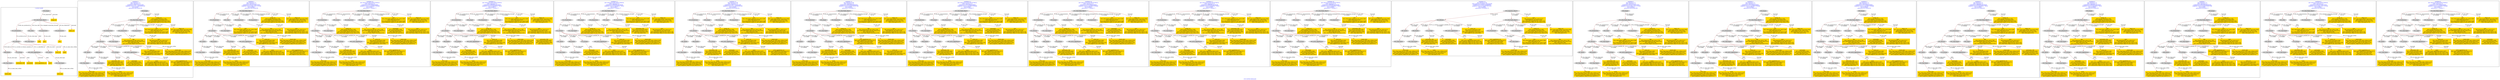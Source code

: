 digraph n0 {
fontcolor="blue"
remincross="true"
label="s24-s-norton-simon.json"
subgraph cluster_0 {
label="1-correct model"
n2[style="filled",color="white",fillcolor="lightgray",label="E12_Production1"];
n3[style="filled",color="white",fillcolor="lightgray",label="E21_Person1"];
n4[style="filled",color="white",fillcolor="lightgray",label="E52_Time-Span3"];
n5[style="filled",color="white",fillcolor="lightgray",label="E69_Death1"];
n6[style="filled",color="white",fillcolor="lightgray",label="E74_Group1"];
n7[style="filled",color="white",fillcolor="lightgray",label="E82_Actor_Appellation1"];
n8[style="filled",color="white",fillcolor="lightgray",label="E67_Birth1"];
n9[shape="plaintext",style="filled",fillcolor="gold",label="artist_uri"];
n10[style="filled",color="white",fillcolor="lightgray",label="E22_Man-Made_Object1"];
n11[style="filled",color="white",fillcolor="lightgray",label="E35_Title1"];
n12[style="filled",color="white",fillcolor="lightgray",label="E8_Acquisition1"];
n13[style="filled",color="white",fillcolor="lightgray",label="E54_Dimension1"];
n14[shape="plaintext",style="filled",fillcolor="gold",label="object_uri"];
n15[shape="plaintext",style="filled",fillcolor="gold",label="title"];
n16[style="filled",color="white",fillcolor="lightgray",label="E38_Image1"];
n17[shape="plaintext",style="filled",fillcolor="gold",label="image_url"];
n18[style="filled",color="white",fillcolor="lightgray",label="E52_Time-Span1"];
n19[shape="plaintext",style="filled",fillcolor="gold",label="birth_date"];
n20[style="filled",color="white",fillcolor="lightgray",label="E52_Time-Span2"];
n21[shape="plaintext",style="filled",fillcolor="gold",label="death_date"];
n22[shape="plaintext",style="filled",fillcolor="gold",label="made"];
n23[shape="plaintext",style="filled",fillcolor="gold",label="dim"];
n24[shape="plaintext",style="filled",fillcolor="gold",label="nationality_URI"];
n25[shape="plaintext",style="filled",fillcolor="gold",label="nationality"];
n26[shape="plaintext",style="filled",fillcolor="gold",label="artist_appellation_uri"];
n27[shape="plaintext",style="filled",fillcolor="gold",label="artist"];
n28[shape="plaintext",style="filled",fillcolor="gold",label="prov"];
}
subgraph cluster_1 {
label="candidate 0\nlink coherence:1.0\nnode coherence:1.0\nconfidence:0.509771331913063\nmapping score:0.5417186490992262\ncost:24.9987\n-precision:0.88-recall:0.85"
n30[style="filled",color="white",fillcolor="lightgray",label="E12_Production1"];
n31[style="filled",color="white",fillcolor="lightgray",label="E21_Person1"];
n32[style="filled",color="white",fillcolor="lightgray",label="E52_Time-Span2"];
n33[style="filled",color="white",fillcolor="lightgray",label="E67_Birth1"];
n34[style="filled",color="white",fillcolor="lightgray",label="E69_Death1"];
n35[style="filled",color="white",fillcolor="lightgray",label="E74_Group1"];
n36[style="filled",color="white",fillcolor="lightgray",label="E82_Actor_Appellation1"];
n37[style="filled",color="white",fillcolor="lightgray",label="E22_Man-Made_Object1"];
n38[style="filled",color="white",fillcolor="lightgray",label="E54_Dimension1"];
n39[style="filled",color="white",fillcolor="lightgray",label="E8_Acquisition1"];
n40[style="filled",color="white",fillcolor="lightgray",label="E38_Image1"];
n41[style="filled",color="white",fillcolor="lightgray",label="E52_Time-Span1"];
n42[style="filled",color="white",fillcolor="lightgray",label="E52_Time-Span3"];
n43[shape="plaintext",style="filled",fillcolor="gold",label="image_url\n[E38_Image,classLink,0.289]\n[E78_Collection,classLink,0.267]\n[E22_Man-Made_Object,classLink,0.248]\n[E22_Man-Made_Object,P3_has_note,0.197]"];
n44[shape="plaintext",style="filled",fillcolor="gold",label="made\n[E52_Time-Span,P82_at_some_time_within,0.423]\n[E52_Time-Span,P82b_end_of_the_end,0.251]\n[E12_Production,P3_has_note,0.202]\n[E35_Title,label,0.123]"];
n45[shape="plaintext",style="filled",fillcolor="gold",label="nationality_URI\n[E74_Group,classLink,0.692]\n[E55_Type,classLink,0.175]\n[E57_Material,classLink,0.093]\n[E55_Type,label,0.04]"];
n46[shape="plaintext",style="filled",fillcolor="gold",label="title\n[E22_Man-Made_Object,P3_has_note,0.289]\n[E35_Title,label,0.274]\n[E73_Information_Object,P3_has_note,0.249]\n[E33_Linguistic_Object,P3_has_note,0.188]"];
n47[shape="plaintext",style="filled",fillcolor="gold",label="death_date\n[E52_Time-Span,P82_at_some_time_within,0.435]\n[E52_Time-Span,P82b_end_of_the_end,0.351]\n[E52_Time-Span,P82a_begin_of_the_begin,0.142]\n[E33_Linguistic_Object,P3_has_note,0.072]"];
n48[shape="plaintext",style="filled",fillcolor="gold",label="object_uri\n[E22_Man-Made_Object,classLink,0.693]\n[E30_Right,P3_has_note,0.153]\n[E8_Acquisition,P3_has_note,0.08]\n[E35_Title,label,0.074]"];
n49[shape="plaintext",style="filled",fillcolor="gold",label="birth_date\n[E52_Time-Span,P82_at_some_time_within,0.376]\n[E52_Time-Span,P82b_end_of_the_end,0.304]\n[E52_Time-Span,P82a_begin_of_the_begin,0.249]\n[E33_Linguistic_Object,P3_has_note,0.071]"];
n50[shape="plaintext",style="filled",fillcolor="gold",label="prov\n[E8_Acquisition,P3_has_note,0.417]\n[E30_Right,P3_has_note,0.329]\n[E33_Linguistic_Object,P3_has_note,0.128]\n[E22_Man-Made_Object,P3_has_note,0.126]"];
n51[shape="plaintext",style="filled",fillcolor="gold",label="artist\n[E82_Actor_Appellation,label,0.467]\n[E33_Linguistic_Object,P3_has_note,0.185]\n[E22_Man-Made_Object,P3_has_note,0.179]\n[E73_Information_Object,P3_has_note,0.169]"];
n52[shape="plaintext",style="filled",fillcolor="gold",label="artist_appellation_uri\n[E82_Actor_Appellation,classLink,0.871]\n[E21_Person,classLink,0.059]\n[E39_Actor,classLink,0.054]\n[E30_Right,P3_has_note,0.016]"];
n53[shape="plaintext",style="filled",fillcolor="gold",label="nationality\n[E74_Group,label,0.588]\n[E74_Group,classLink,0.274]\n[E55_Type,label,0.081]\n[E39_Actor,P3_has_note,0.057]"];
n54[shape="plaintext",style="filled",fillcolor="gold",label="artist_uri\n[E21_Person,classLink,0.349]\n[E39_Actor,classLink,0.312]\n[E82_Actor_Appellation,classLink,0.244]\n[E30_Right,P3_has_note,0.095]"];
n55[shape="plaintext",style="filled",fillcolor="gold",label="dim\n[E54_Dimension,P3_has_note,0.736]\n[E22_Man-Made_Object,P3_has_note,0.107]\n[E55_Type,label,0.08]\n[E22_Man-Made_Object,classLink,0.078]"];
}
subgraph cluster_2 {
label="candidate 1\nlink coherence:1.0\nnode coherence:1.0\nconfidence:0.5015471098579564\nmapping score:0.5389772417475239\ncost:24.99867\n-precision:0.88-recall:0.85"
n57[style="filled",color="white",fillcolor="lightgray",label="E12_Production1"];
n58[style="filled",color="white",fillcolor="lightgray",label="E21_Person1"];
n59[style="filled",color="white",fillcolor="lightgray",label="E52_Time-Span2"];
n60[style="filled",color="white",fillcolor="lightgray",label="E67_Birth1"];
n61[style="filled",color="white",fillcolor="lightgray",label="E69_Death1"];
n62[style="filled",color="white",fillcolor="lightgray",label="E74_Group1"];
n63[style="filled",color="white",fillcolor="lightgray",label="E82_Actor_Appellation1"];
n64[style="filled",color="white",fillcolor="lightgray",label="E22_Man-Made_Object1"];
n65[style="filled",color="white",fillcolor="lightgray",label="E35_Title1"];
n66[style="filled",color="white",fillcolor="lightgray",label="E54_Dimension1"];
n67[style="filled",color="white",fillcolor="lightgray",label="E8_Acquisition1"];
n68[style="filled",color="white",fillcolor="lightgray",label="E52_Time-Span1"];
n69[style="filled",color="white",fillcolor="lightgray",label="E52_Time-Span3"];
n70[shape="plaintext",style="filled",fillcolor="gold",label="made\n[E52_Time-Span,P82_at_some_time_within,0.423]\n[E52_Time-Span,P82b_end_of_the_end,0.251]\n[E12_Production,P3_has_note,0.202]\n[E35_Title,label,0.123]"];
n71[shape="plaintext",style="filled",fillcolor="gold",label="nationality_URI\n[E74_Group,classLink,0.692]\n[E55_Type,classLink,0.175]\n[E57_Material,classLink,0.093]\n[E55_Type,label,0.04]"];
n72[shape="plaintext",style="filled",fillcolor="gold",label="image_url\n[E38_Image,classLink,0.289]\n[E78_Collection,classLink,0.267]\n[E22_Man-Made_Object,classLink,0.248]\n[E22_Man-Made_Object,P3_has_note,0.197]"];
n73[shape="plaintext",style="filled",fillcolor="gold",label="death_date\n[E52_Time-Span,P82_at_some_time_within,0.435]\n[E52_Time-Span,P82b_end_of_the_end,0.351]\n[E52_Time-Span,P82a_begin_of_the_begin,0.142]\n[E33_Linguistic_Object,P3_has_note,0.072]"];
n74[shape="plaintext",style="filled",fillcolor="gold",label="object_uri\n[E22_Man-Made_Object,classLink,0.693]\n[E30_Right,P3_has_note,0.153]\n[E8_Acquisition,P3_has_note,0.08]\n[E35_Title,label,0.074]"];
n75[shape="plaintext",style="filled",fillcolor="gold",label="birth_date\n[E52_Time-Span,P82_at_some_time_within,0.376]\n[E52_Time-Span,P82b_end_of_the_end,0.304]\n[E52_Time-Span,P82a_begin_of_the_begin,0.249]\n[E33_Linguistic_Object,P3_has_note,0.071]"];
n76[shape="plaintext",style="filled",fillcolor="gold",label="title\n[E22_Man-Made_Object,P3_has_note,0.289]\n[E35_Title,label,0.274]\n[E73_Information_Object,P3_has_note,0.249]\n[E33_Linguistic_Object,P3_has_note,0.188]"];
n77[shape="plaintext",style="filled",fillcolor="gold",label="prov\n[E8_Acquisition,P3_has_note,0.417]\n[E30_Right,P3_has_note,0.329]\n[E33_Linguistic_Object,P3_has_note,0.128]\n[E22_Man-Made_Object,P3_has_note,0.126]"];
n78[shape="plaintext",style="filled",fillcolor="gold",label="artist\n[E82_Actor_Appellation,label,0.467]\n[E33_Linguistic_Object,P3_has_note,0.185]\n[E22_Man-Made_Object,P3_has_note,0.179]\n[E73_Information_Object,P3_has_note,0.169]"];
n79[shape="plaintext",style="filled",fillcolor="gold",label="artist_appellation_uri\n[E82_Actor_Appellation,classLink,0.871]\n[E21_Person,classLink,0.059]\n[E39_Actor,classLink,0.054]\n[E30_Right,P3_has_note,0.016]"];
n80[shape="plaintext",style="filled",fillcolor="gold",label="nationality\n[E74_Group,label,0.588]\n[E74_Group,classLink,0.274]\n[E55_Type,label,0.081]\n[E39_Actor,P3_has_note,0.057]"];
n81[shape="plaintext",style="filled",fillcolor="gold",label="artist_uri\n[E21_Person,classLink,0.349]\n[E39_Actor,classLink,0.312]\n[E82_Actor_Appellation,classLink,0.244]\n[E30_Right,P3_has_note,0.095]"];
n82[shape="plaintext",style="filled",fillcolor="gold",label="dim\n[E54_Dimension,P3_has_note,0.736]\n[E22_Man-Made_Object,P3_has_note,0.107]\n[E55_Type,label,0.08]\n[E22_Man-Made_Object,classLink,0.078]"];
}
subgraph cluster_3 {
label="candidate 10\nlink coherence:0.9615384615384616\nnode coherence:1.0\nconfidence:0.4707164903286897\nmapping score:0.5158798557505888\ncost:25.99877\n-precision:0.77-recall:0.77"
n84[style="filled",color="white",fillcolor="lightgray",label="E12_Production1"];
n85[style="filled",color="white",fillcolor="lightgray",label="E21_Person1"];
n86[style="filled",color="white",fillcolor="lightgray",label="E52_Time-Span2"];
n87[style="filled",color="white",fillcolor="lightgray",label="E67_Birth1"];
n88[style="filled",color="white",fillcolor="lightgray",label="E69_Death1"];
n89[style="filled",color="white",fillcolor="lightgray",label="E74_Group1"];
n90[style="filled",color="white",fillcolor="lightgray",label="E82_Actor_Appellation1"];
n91[style="filled",color="white",fillcolor="lightgray",label="E22_Man-Made_Object1"];
n92[style="filled",color="white",fillcolor="lightgray",label="E38_Image1"];
n93[style="filled",color="white",fillcolor="lightgray",label="E54_Dimension1"];
n94[style="filled",color="white",fillcolor="lightgray",label="E55_Type2"];
n95[style="filled",color="white",fillcolor="lightgray",label="E8_Acquisition1"];
n96[style="filled",color="white",fillcolor="lightgray",label="E52_Time-Span1"];
n97[style="filled",color="white",fillcolor="lightgray",label="E52_Time-Span3"];
n98[shape="plaintext",style="filled",fillcolor="gold",label="image_url\n[E38_Image,classLink,0.289]\n[E78_Collection,classLink,0.267]\n[E22_Man-Made_Object,classLink,0.248]\n[E22_Man-Made_Object,P3_has_note,0.197]"];
n99[shape="plaintext",style="filled",fillcolor="gold",label="made\n[E52_Time-Span,P82_at_some_time_within,0.423]\n[E52_Time-Span,P82b_end_of_the_end,0.251]\n[E12_Production,P3_has_note,0.202]\n[E35_Title,label,0.123]"];
n100[shape="plaintext",style="filled",fillcolor="gold",label="nationality_URI\n[E74_Group,classLink,0.692]\n[E55_Type,classLink,0.175]\n[E57_Material,classLink,0.093]\n[E55_Type,label,0.04]"];
n101[shape="plaintext",style="filled",fillcolor="gold",label="nationality\n[E74_Group,label,0.588]\n[E74_Group,classLink,0.274]\n[E55_Type,label,0.081]\n[E39_Actor,P3_has_note,0.057]"];
n102[shape="plaintext",style="filled",fillcolor="gold",label="title\n[E22_Man-Made_Object,P3_has_note,0.289]\n[E35_Title,label,0.274]\n[E73_Information_Object,P3_has_note,0.249]\n[E33_Linguistic_Object,P3_has_note,0.188]"];
n103[shape="plaintext",style="filled",fillcolor="gold",label="death_date\n[E52_Time-Span,P82_at_some_time_within,0.435]\n[E52_Time-Span,P82b_end_of_the_end,0.351]\n[E52_Time-Span,P82a_begin_of_the_begin,0.142]\n[E33_Linguistic_Object,P3_has_note,0.072]"];
n104[shape="plaintext",style="filled",fillcolor="gold",label="object_uri\n[E22_Man-Made_Object,classLink,0.693]\n[E30_Right,P3_has_note,0.153]\n[E8_Acquisition,P3_has_note,0.08]\n[E35_Title,label,0.074]"];
n105[shape="plaintext",style="filled",fillcolor="gold",label="birth_date\n[E52_Time-Span,P82_at_some_time_within,0.376]\n[E52_Time-Span,P82b_end_of_the_end,0.304]\n[E52_Time-Span,P82a_begin_of_the_begin,0.249]\n[E33_Linguistic_Object,P3_has_note,0.071]"];
n106[shape="plaintext",style="filled",fillcolor="gold",label="prov\n[E8_Acquisition,P3_has_note,0.417]\n[E30_Right,P3_has_note,0.329]\n[E33_Linguistic_Object,P3_has_note,0.128]\n[E22_Man-Made_Object,P3_has_note,0.126]"];
n107[shape="plaintext",style="filled",fillcolor="gold",label="artist\n[E82_Actor_Appellation,label,0.467]\n[E33_Linguistic_Object,P3_has_note,0.185]\n[E22_Man-Made_Object,P3_has_note,0.179]\n[E73_Information_Object,P3_has_note,0.169]"];
n108[shape="plaintext",style="filled",fillcolor="gold",label="artist_appellation_uri\n[E82_Actor_Appellation,classLink,0.871]\n[E21_Person,classLink,0.059]\n[E39_Actor,classLink,0.054]\n[E30_Right,P3_has_note,0.016]"];
n109[shape="plaintext",style="filled",fillcolor="gold",label="artist_uri\n[E21_Person,classLink,0.349]\n[E39_Actor,classLink,0.312]\n[E82_Actor_Appellation,classLink,0.244]\n[E30_Right,P3_has_note,0.095]"];
n110[shape="plaintext",style="filled",fillcolor="gold",label="dim\n[E54_Dimension,P3_has_note,0.736]\n[E22_Man-Made_Object,P3_has_note,0.107]\n[E55_Type,label,0.08]\n[E22_Man-Made_Object,classLink,0.078]"];
}
subgraph cluster_4 {
label="candidate 11\nlink coherence:0.9615384615384616\nnode coherence:1.0\nconfidence:0.4699389156106288\nmapping score:0.5156206641779019\ncost:25.99872\n-precision:0.77-recall:0.77"
n112[style="filled",color="white",fillcolor="lightgray",label="E12_Production1"];
n113[style="filled",color="white",fillcolor="lightgray",label="E21_Person1"];
n114[style="filled",color="white",fillcolor="lightgray",label="E52_Time-Span2"];
n115[style="filled",color="white",fillcolor="lightgray",label="E55_Type1"];
n116[style="filled",color="white",fillcolor="lightgray",label="E67_Birth1"];
n117[style="filled",color="white",fillcolor="lightgray",label="E69_Death1"];
n118[style="filled",color="white",fillcolor="lightgray",label="E74_Group1"];
n119[style="filled",color="white",fillcolor="lightgray",label="E82_Actor_Appellation1"];
n120[style="filled",color="white",fillcolor="lightgray",label="E22_Man-Made_Object1"];
n121[style="filled",color="white",fillcolor="lightgray",label="E38_Image1"];
n122[style="filled",color="white",fillcolor="lightgray",label="E54_Dimension1"];
n123[style="filled",color="white",fillcolor="lightgray",label="E8_Acquisition1"];
n124[style="filled",color="white",fillcolor="lightgray",label="E52_Time-Span1"];
n125[style="filled",color="white",fillcolor="lightgray",label="E52_Time-Span3"];
n126[shape="plaintext",style="filled",fillcolor="gold",label="image_url\n[E38_Image,classLink,0.289]\n[E78_Collection,classLink,0.267]\n[E22_Man-Made_Object,classLink,0.248]\n[E22_Man-Made_Object,P3_has_note,0.197]"];
n127[shape="plaintext",style="filled",fillcolor="gold",label="made\n[E52_Time-Span,P82_at_some_time_within,0.423]\n[E52_Time-Span,P82b_end_of_the_end,0.251]\n[E12_Production,P3_has_note,0.202]\n[E35_Title,label,0.123]"];
n128[shape="plaintext",style="filled",fillcolor="gold",label="title\n[E22_Man-Made_Object,P3_has_note,0.289]\n[E35_Title,label,0.274]\n[E73_Information_Object,P3_has_note,0.249]\n[E33_Linguistic_Object,P3_has_note,0.188]"];
n129[shape="plaintext",style="filled",fillcolor="gold",label="death_date\n[E52_Time-Span,P82_at_some_time_within,0.435]\n[E52_Time-Span,P82b_end_of_the_end,0.351]\n[E52_Time-Span,P82a_begin_of_the_begin,0.142]\n[E33_Linguistic_Object,P3_has_note,0.072]"];
n130[shape="plaintext",style="filled",fillcolor="gold",label="nationality_URI\n[E74_Group,classLink,0.692]\n[E55_Type,classLink,0.175]\n[E57_Material,classLink,0.093]\n[E55_Type,label,0.04]"];
n131[shape="plaintext",style="filled",fillcolor="gold",label="object_uri\n[E22_Man-Made_Object,classLink,0.693]\n[E30_Right,P3_has_note,0.153]\n[E8_Acquisition,P3_has_note,0.08]\n[E35_Title,label,0.074]"];
n132[shape="plaintext",style="filled",fillcolor="gold",label="birth_date\n[E52_Time-Span,P82_at_some_time_within,0.376]\n[E52_Time-Span,P82b_end_of_the_end,0.304]\n[E52_Time-Span,P82a_begin_of_the_begin,0.249]\n[E33_Linguistic_Object,P3_has_note,0.071]"];
n133[shape="plaintext",style="filled",fillcolor="gold",label="prov\n[E8_Acquisition,P3_has_note,0.417]\n[E30_Right,P3_has_note,0.329]\n[E33_Linguistic_Object,P3_has_note,0.128]\n[E22_Man-Made_Object,P3_has_note,0.126]"];
n134[shape="plaintext",style="filled",fillcolor="gold",label="artist\n[E82_Actor_Appellation,label,0.467]\n[E33_Linguistic_Object,P3_has_note,0.185]\n[E22_Man-Made_Object,P3_has_note,0.179]\n[E73_Information_Object,P3_has_note,0.169]"];
n135[shape="plaintext",style="filled",fillcolor="gold",label="artist_appellation_uri\n[E82_Actor_Appellation,classLink,0.871]\n[E21_Person,classLink,0.059]\n[E39_Actor,classLink,0.054]\n[E30_Right,P3_has_note,0.016]"];
n136[shape="plaintext",style="filled",fillcolor="gold",label="nationality\n[E74_Group,label,0.588]\n[E74_Group,classLink,0.274]\n[E55_Type,label,0.081]\n[E39_Actor,P3_has_note,0.057]"];
n137[shape="plaintext",style="filled",fillcolor="gold",label="artist_uri\n[E21_Person,classLink,0.349]\n[E39_Actor,classLink,0.312]\n[E82_Actor_Appellation,classLink,0.244]\n[E30_Right,P3_has_note,0.095]"];
n138[shape="plaintext",style="filled",fillcolor="gold",label="dim\n[E54_Dimension,P3_has_note,0.736]\n[E22_Man-Made_Object,P3_has_note,0.107]\n[E55_Type,label,0.08]\n[E22_Man-Made_Object,classLink,0.078]"];
}
subgraph cluster_5 {
label="candidate 12\nlink coherence:0.9615384615384616\nnode coherence:1.0\nconfidence:0.4699389156106288\nmapping score:0.5156206641779019\ncost:25.99877\n-precision:0.77-recall:0.77"
n140[style="filled",color="white",fillcolor="lightgray",label="E12_Production1"];
n141[style="filled",color="white",fillcolor="lightgray",label="E21_Person1"];
n142[style="filled",color="white",fillcolor="lightgray",label="E52_Time-Span2"];
n143[style="filled",color="white",fillcolor="lightgray",label="E67_Birth1"];
n144[style="filled",color="white",fillcolor="lightgray",label="E69_Death1"];
n145[style="filled",color="white",fillcolor="lightgray",label="E74_Group1"];
n146[style="filled",color="white",fillcolor="lightgray",label="E82_Actor_Appellation1"];
n147[style="filled",color="white",fillcolor="lightgray",label="E22_Man-Made_Object1"];
n148[style="filled",color="white",fillcolor="lightgray",label="E38_Image1"];
n149[style="filled",color="white",fillcolor="lightgray",label="E54_Dimension1"];
n150[style="filled",color="white",fillcolor="lightgray",label="E55_Type2"];
n151[style="filled",color="white",fillcolor="lightgray",label="E8_Acquisition1"];
n152[style="filled",color="white",fillcolor="lightgray",label="E52_Time-Span1"];
n153[style="filled",color="white",fillcolor="lightgray",label="E52_Time-Span3"];
n154[shape="plaintext",style="filled",fillcolor="gold",label="image_url\n[E38_Image,classLink,0.289]\n[E78_Collection,classLink,0.267]\n[E22_Man-Made_Object,classLink,0.248]\n[E22_Man-Made_Object,P3_has_note,0.197]"];
n155[shape="plaintext",style="filled",fillcolor="gold",label="made\n[E52_Time-Span,P82_at_some_time_within,0.423]\n[E52_Time-Span,P82b_end_of_the_end,0.251]\n[E12_Production,P3_has_note,0.202]\n[E35_Title,label,0.123]"];
n156[shape="plaintext",style="filled",fillcolor="gold",label="nationality_URI\n[E74_Group,classLink,0.692]\n[E55_Type,classLink,0.175]\n[E57_Material,classLink,0.093]\n[E55_Type,label,0.04]"];
n157[shape="plaintext",style="filled",fillcolor="gold",label="title\n[E22_Man-Made_Object,P3_has_note,0.289]\n[E35_Title,label,0.274]\n[E73_Information_Object,P3_has_note,0.249]\n[E33_Linguistic_Object,P3_has_note,0.188]"];
n158[shape="plaintext",style="filled",fillcolor="gold",label="death_date\n[E52_Time-Span,P82_at_some_time_within,0.435]\n[E52_Time-Span,P82b_end_of_the_end,0.351]\n[E52_Time-Span,P82a_begin_of_the_begin,0.142]\n[E33_Linguistic_Object,P3_has_note,0.072]"];
n159[shape="plaintext",style="filled",fillcolor="gold",label="object_uri\n[E22_Man-Made_Object,classLink,0.693]\n[E30_Right,P3_has_note,0.153]\n[E8_Acquisition,P3_has_note,0.08]\n[E35_Title,label,0.074]"];
n160[shape="plaintext",style="filled",fillcolor="gold",label="birth_date\n[E52_Time-Span,P82_at_some_time_within,0.376]\n[E52_Time-Span,P82b_end_of_the_end,0.304]\n[E52_Time-Span,P82a_begin_of_the_begin,0.249]\n[E33_Linguistic_Object,P3_has_note,0.071]"];
n161[shape="plaintext",style="filled",fillcolor="gold",label="prov\n[E8_Acquisition,P3_has_note,0.417]\n[E30_Right,P3_has_note,0.329]\n[E33_Linguistic_Object,P3_has_note,0.128]\n[E22_Man-Made_Object,P3_has_note,0.126]"];
n162[shape="plaintext",style="filled",fillcolor="gold",label="artist\n[E82_Actor_Appellation,label,0.467]\n[E33_Linguistic_Object,P3_has_note,0.185]\n[E22_Man-Made_Object,P3_has_note,0.179]\n[E73_Information_Object,P3_has_note,0.169]"];
n163[shape="plaintext",style="filled",fillcolor="gold",label="artist_appellation_uri\n[E82_Actor_Appellation,classLink,0.871]\n[E21_Person,classLink,0.059]\n[E39_Actor,classLink,0.054]\n[E30_Right,P3_has_note,0.016]"];
n164[shape="plaintext",style="filled",fillcolor="gold",label="nationality\n[E74_Group,label,0.588]\n[E74_Group,classLink,0.274]\n[E55_Type,label,0.081]\n[E39_Actor,P3_has_note,0.057]"];
n165[shape="plaintext",style="filled",fillcolor="gold",label="artist_uri\n[E21_Person,classLink,0.349]\n[E39_Actor,classLink,0.312]\n[E82_Actor_Appellation,classLink,0.244]\n[E30_Right,P3_has_note,0.095]"];
n166[shape="plaintext",style="filled",fillcolor="gold",label="dim\n[E54_Dimension,P3_has_note,0.736]\n[E22_Man-Made_Object,P3_has_note,0.107]\n[E55_Type,label,0.08]\n[E22_Man-Made_Object,classLink,0.078]"];
}
subgraph cluster_6 {
label="candidate 13\nlink coherence:0.96\nnode coherence:1.0\nconfidence:0.509771331913063\nmapping score:0.5417186490992262\ncost:24.99881\n-precision:0.84-recall:0.81"
n168[style="filled",color="white",fillcolor="lightgray",label="E12_Production1"];
n169[style="filled",color="white",fillcolor="lightgray",label="E21_Person1"];
n170[style="filled",color="white",fillcolor="lightgray",label="E52_Time-Span2"];
n171[style="filled",color="white",fillcolor="lightgray",label="E67_Birth1"];
n172[style="filled",color="white",fillcolor="lightgray",label="E69_Death1"];
n173[style="filled",color="white",fillcolor="lightgray",label="E74_Group1"];
n174[style="filled",color="white",fillcolor="lightgray",label="E82_Actor_Appellation1"];
n175[style="filled",color="white",fillcolor="lightgray",label="E22_Man-Made_Object1"];
n176[style="filled",color="white",fillcolor="lightgray",label="E38_Image1"];
n177[style="filled",color="white",fillcolor="lightgray",label="E54_Dimension1"];
n178[style="filled",color="white",fillcolor="lightgray",label="E8_Acquisition1"];
n179[style="filled",color="white",fillcolor="lightgray",label="E52_Time-Span1"];
n180[style="filled",color="white",fillcolor="lightgray",label="E52_Time-Span3"];
n181[shape="plaintext",style="filled",fillcolor="gold",label="image_url\n[E38_Image,classLink,0.289]\n[E78_Collection,classLink,0.267]\n[E22_Man-Made_Object,classLink,0.248]\n[E22_Man-Made_Object,P3_has_note,0.197]"];
n182[shape="plaintext",style="filled",fillcolor="gold",label="made\n[E52_Time-Span,P82_at_some_time_within,0.423]\n[E52_Time-Span,P82b_end_of_the_end,0.251]\n[E12_Production,P3_has_note,0.202]\n[E35_Title,label,0.123]"];
n183[shape="plaintext",style="filled",fillcolor="gold",label="nationality_URI\n[E74_Group,classLink,0.692]\n[E55_Type,classLink,0.175]\n[E57_Material,classLink,0.093]\n[E55_Type,label,0.04]"];
n184[shape="plaintext",style="filled",fillcolor="gold",label="title\n[E22_Man-Made_Object,P3_has_note,0.289]\n[E35_Title,label,0.274]\n[E73_Information_Object,P3_has_note,0.249]\n[E33_Linguistic_Object,P3_has_note,0.188]"];
n185[shape="plaintext",style="filled",fillcolor="gold",label="death_date\n[E52_Time-Span,P82_at_some_time_within,0.435]\n[E52_Time-Span,P82b_end_of_the_end,0.351]\n[E52_Time-Span,P82a_begin_of_the_begin,0.142]\n[E33_Linguistic_Object,P3_has_note,0.072]"];
n186[shape="plaintext",style="filled",fillcolor="gold",label="object_uri\n[E22_Man-Made_Object,classLink,0.693]\n[E30_Right,P3_has_note,0.153]\n[E8_Acquisition,P3_has_note,0.08]\n[E35_Title,label,0.074]"];
n187[shape="plaintext",style="filled",fillcolor="gold",label="birth_date\n[E52_Time-Span,P82_at_some_time_within,0.376]\n[E52_Time-Span,P82b_end_of_the_end,0.304]\n[E52_Time-Span,P82a_begin_of_the_begin,0.249]\n[E33_Linguistic_Object,P3_has_note,0.071]"];
n188[shape="plaintext",style="filled",fillcolor="gold",label="prov\n[E8_Acquisition,P3_has_note,0.417]\n[E30_Right,P3_has_note,0.329]\n[E33_Linguistic_Object,P3_has_note,0.128]\n[E22_Man-Made_Object,P3_has_note,0.126]"];
n189[shape="plaintext",style="filled",fillcolor="gold",label="artist\n[E82_Actor_Appellation,label,0.467]\n[E33_Linguistic_Object,P3_has_note,0.185]\n[E22_Man-Made_Object,P3_has_note,0.179]\n[E73_Information_Object,P3_has_note,0.169]"];
n190[shape="plaintext",style="filled",fillcolor="gold",label="artist_appellation_uri\n[E82_Actor_Appellation,classLink,0.871]\n[E21_Person,classLink,0.059]\n[E39_Actor,classLink,0.054]\n[E30_Right,P3_has_note,0.016]"];
n191[shape="plaintext",style="filled",fillcolor="gold",label="nationality\n[E74_Group,label,0.588]\n[E74_Group,classLink,0.274]\n[E55_Type,label,0.081]\n[E39_Actor,P3_has_note,0.057]"];
n192[shape="plaintext",style="filled",fillcolor="gold",label="artist_uri\n[E21_Person,classLink,0.349]\n[E39_Actor,classLink,0.312]\n[E82_Actor_Appellation,classLink,0.244]\n[E30_Right,P3_has_note,0.095]"];
n193[shape="plaintext",style="filled",fillcolor="gold",label="dim\n[E54_Dimension,P3_has_note,0.736]\n[E22_Man-Made_Object,P3_has_note,0.107]\n[E55_Type,label,0.08]\n[E22_Man-Made_Object,classLink,0.078]"];
}
subgraph cluster_7 {
label="candidate 14\nlink coherence:0.96\nnode coherence:1.0\nconfidence:0.43923566299460404\nmapping score:0.5182067594597398\ncost:24.99881\n-precision:0.76-recall:0.73"
n195[style="filled",color="white",fillcolor="lightgray",label="E12_Production1"];
n196[style="filled",color="white",fillcolor="lightgray",label="E21_Person1"];
n197[style="filled",color="white",fillcolor="lightgray",label="E52_Time-Span2"];
n198[style="filled",color="white",fillcolor="lightgray",label="E67_Birth1"];
n199[style="filled",color="white",fillcolor="lightgray",label="E69_Death1"];
n200[style="filled",color="white",fillcolor="lightgray",label="E74_Group1"];
n201[style="filled",color="white",fillcolor="lightgray",label="E82_Actor_Appellation1"];
n202[style="filled",color="white",fillcolor="lightgray",label="E22_Man-Made_Object1"];
n203[style="filled",color="white",fillcolor="lightgray",label="E38_Image1"];
n204[style="filled",color="white",fillcolor="lightgray",label="E54_Dimension1"];
n205[style="filled",color="white",fillcolor="lightgray",label="E8_Acquisition1"];
n206[style="filled",color="white",fillcolor="lightgray",label="E52_Time-Span1"];
n207[style="filled",color="white",fillcolor="lightgray",label="E52_Time-Span3"];
n208[shape="plaintext",style="filled",fillcolor="gold",label="image_url\n[E38_Image,classLink,0.289]\n[E78_Collection,classLink,0.267]\n[E22_Man-Made_Object,classLink,0.248]\n[E22_Man-Made_Object,P3_has_note,0.197]"];
n209[shape="plaintext",style="filled",fillcolor="gold",label="made\n[E52_Time-Span,P82_at_some_time_within,0.423]\n[E52_Time-Span,P82b_end_of_the_end,0.251]\n[E12_Production,P3_has_note,0.202]\n[E35_Title,label,0.123]"];
n210[shape="plaintext",style="filled",fillcolor="gold",label="nationality_URI\n[E74_Group,classLink,0.692]\n[E55_Type,classLink,0.175]\n[E57_Material,classLink,0.093]\n[E55_Type,label,0.04]"];
n211[shape="plaintext",style="filled",fillcolor="gold",label="title\n[E22_Man-Made_Object,P3_has_note,0.289]\n[E35_Title,label,0.274]\n[E73_Information_Object,P3_has_note,0.249]\n[E33_Linguistic_Object,P3_has_note,0.188]"];
n212[shape="plaintext",style="filled",fillcolor="gold",label="death_date\n[E52_Time-Span,P82_at_some_time_within,0.435]\n[E52_Time-Span,P82b_end_of_the_end,0.351]\n[E52_Time-Span,P82a_begin_of_the_begin,0.142]\n[E33_Linguistic_Object,P3_has_note,0.072]"];
n213[shape="plaintext",style="filled",fillcolor="gold",label="object_uri\n[E22_Man-Made_Object,classLink,0.693]\n[E30_Right,P3_has_note,0.153]\n[E8_Acquisition,P3_has_note,0.08]\n[E35_Title,label,0.074]"];
n214[shape="plaintext",style="filled",fillcolor="gold",label="birth_date\n[E52_Time-Span,P82_at_some_time_within,0.376]\n[E52_Time-Span,P82b_end_of_the_end,0.304]\n[E52_Time-Span,P82a_begin_of_the_begin,0.249]\n[E33_Linguistic_Object,P3_has_note,0.071]"];
n215[shape="plaintext",style="filled",fillcolor="gold",label="prov\n[E8_Acquisition,P3_has_note,0.417]\n[E30_Right,P3_has_note,0.329]\n[E33_Linguistic_Object,P3_has_note,0.128]\n[E22_Man-Made_Object,P3_has_note,0.126]"];
n216[shape="plaintext",style="filled",fillcolor="gold",label="artist\n[E82_Actor_Appellation,label,0.467]\n[E33_Linguistic_Object,P3_has_note,0.185]\n[E22_Man-Made_Object,P3_has_note,0.179]\n[E73_Information_Object,P3_has_note,0.169]"];
n217[shape="plaintext",style="filled",fillcolor="gold",label="artist_uri\n[E21_Person,classLink,0.349]\n[E39_Actor,classLink,0.312]\n[E82_Actor_Appellation,classLink,0.244]\n[E30_Right,P3_has_note,0.095]"];
n218[shape="plaintext",style="filled",fillcolor="gold",label="nationality\n[E74_Group,label,0.588]\n[E74_Group,classLink,0.274]\n[E55_Type,label,0.081]\n[E39_Actor,P3_has_note,0.057]"];
n219[shape="plaintext",style="filled",fillcolor="gold",label="artist_appellation_uri\n[E82_Actor_Appellation,classLink,0.871]\n[E21_Person,classLink,0.059]\n[E39_Actor,classLink,0.054]\n[E30_Right,P3_has_note,0.016]"];
n220[shape="plaintext",style="filled",fillcolor="gold",label="dim\n[E54_Dimension,P3_has_note,0.736]\n[E22_Man-Made_Object,P3_has_note,0.107]\n[E55_Type,label,0.08]\n[E22_Man-Made_Object,classLink,0.078]"];
}
subgraph cluster_8 {
label="candidate 15\nlink coherence:0.9230769230769231\nnode coherence:1.0\nconfidence:0.4707164903286897\nmapping score:0.5158798557505888\ncost:25.9988\n-precision:0.77-recall:0.77"
n222[style="filled",color="white",fillcolor="lightgray",label="E12_Production1"];
n223[style="filled",color="white",fillcolor="lightgray",label="E21_Person1"];
n224[style="filled",color="white",fillcolor="lightgray",label="E52_Time-Span2"];
n225[style="filled",color="white",fillcolor="lightgray",label="E67_Birth1"];
n226[style="filled",color="white",fillcolor="lightgray",label="E69_Death1"];
n227[style="filled",color="white",fillcolor="lightgray",label="E74_Group1"];
n228[style="filled",color="white",fillcolor="lightgray",label="E82_Actor_Appellation1"];
n229[style="filled",color="white",fillcolor="lightgray",label="E22_Man-Made_Object1"];
n230[style="filled",color="white",fillcolor="lightgray",label="E38_Image1"];
n231[style="filled",color="white",fillcolor="lightgray",label="E54_Dimension1"];
n232[style="filled",color="white",fillcolor="lightgray",label="E55_Type1"];
n233[style="filled",color="white",fillcolor="lightgray",label="E8_Acquisition1"];
n234[style="filled",color="white",fillcolor="lightgray",label="E52_Time-Span1"];
n235[style="filled",color="white",fillcolor="lightgray",label="E52_Time-Span3"];
n236[shape="plaintext",style="filled",fillcolor="gold",label="image_url\n[E38_Image,classLink,0.289]\n[E78_Collection,classLink,0.267]\n[E22_Man-Made_Object,classLink,0.248]\n[E22_Man-Made_Object,P3_has_note,0.197]"];
n237[shape="plaintext",style="filled",fillcolor="gold",label="made\n[E52_Time-Span,P82_at_some_time_within,0.423]\n[E52_Time-Span,P82b_end_of_the_end,0.251]\n[E12_Production,P3_has_note,0.202]\n[E35_Title,label,0.123]"];
n238[shape="plaintext",style="filled",fillcolor="gold",label="nationality_URI\n[E74_Group,classLink,0.692]\n[E55_Type,classLink,0.175]\n[E57_Material,classLink,0.093]\n[E55_Type,label,0.04]"];
n239[shape="plaintext",style="filled",fillcolor="gold",label="title\n[E22_Man-Made_Object,P3_has_note,0.289]\n[E35_Title,label,0.274]\n[E73_Information_Object,P3_has_note,0.249]\n[E33_Linguistic_Object,P3_has_note,0.188]"];
n240[shape="plaintext",style="filled",fillcolor="gold",label="death_date\n[E52_Time-Span,P82_at_some_time_within,0.435]\n[E52_Time-Span,P82b_end_of_the_end,0.351]\n[E52_Time-Span,P82a_begin_of_the_begin,0.142]\n[E33_Linguistic_Object,P3_has_note,0.072]"];
n241[shape="plaintext",style="filled",fillcolor="gold",label="object_uri\n[E22_Man-Made_Object,classLink,0.693]\n[E30_Right,P3_has_note,0.153]\n[E8_Acquisition,P3_has_note,0.08]\n[E35_Title,label,0.074]"];
n242[shape="plaintext",style="filled",fillcolor="gold",label="birth_date\n[E52_Time-Span,P82_at_some_time_within,0.376]\n[E52_Time-Span,P82b_end_of_the_end,0.304]\n[E52_Time-Span,P82a_begin_of_the_begin,0.249]\n[E33_Linguistic_Object,P3_has_note,0.071]"];
n243[shape="plaintext",style="filled",fillcolor="gold",label="prov\n[E8_Acquisition,P3_has_note,0.417]\n[E30_Right,P3_has_note,0.329]\n[E33_Linguistic_Object,P3_has_note,0.128]\n[E22_Man-Made_Object,P3_has_note,0.126]"];
n244[shape="plaintext",style="filled",fillcolor="gold",label="artist\n[E82_Actor_Appellation,label,0.467]\n[E33_Linguistic_Object,P3_has_note,0.185]\n[E22_Man-Made_Object,P3_has_note,0.179]\n[E73_Information_Object,P3_has_note,0.169]"];
n245[shape="plaintext",style="filled",fillcolor="gold",label="artist_appellation_uri\n[E82_Actor_Appellation,classLink,0.871]\n[E21_Person,classLink,0.059]\n[E39_Actor,classLink,0.054]\n[E30_Right,P3_has_note,0.016]"];
n246[shape="plaintext",style="filled",fillcolor="gold",label="nationality\n[E74_Group,label,0.588]\n[E74_Group,classLink,0.274]\n[E55_Type,label,0.081]\n[E39_Actor,P3_has_note,0.057]"];
n247[shape="plaintext",style="filled",fillcolor="gold",label="artist_uri\n[E21_Person,classLink,0.349]\n[E39_Actor,classLink,0.312]\n[E82_Actor_Appellation,classLink,0.244]\n[E30_Right,P3_has_note,0.095]"];
n248[shape="plaintext",style="filled",fillcolor="gold",label="dim\n[E54_Dimension,P3_has_note,0.736]\n[E22_Man-Made_Object,P3_has_note,0.107]\n[E55_Type,label,0.08]\n[E22_Man-Made_Object,classLink,0.078]"];
}
subgraph cluster_9 {
label="candidate 16\nlink coherence:0.9230769230769231\nnode coherence:1.0\nconfidence:0.4707164903286897\nmapping score:0.5158798557505888\ncost:25.99881\n-precision:0.77-recall:0.77"
n250[style="filled",color="white",fillcolor="lightgray",label="E12_Production1"];
n251[style="filled",color="white",fillcolor="lightgray",label="E21_Person1"];
n252[style="filled",color="white",fillcolor="lightgray",label="E52_Time-Span2"];
n253[style="filled",color="white",fillcolor="lightgray",label="E67_Birth1"];
n254[style="filled",color="white",fillcolor="lightgray",label="E69_Death1"];
n255[style="filled",color="white",fillcolor="lightgray",label="E74_Group1"];
n256[style="filled",color="white",fillcolor="lightgray",label="E82_Actor_Appellation1"];
n257[style="filled",color="white",fillcolor="lightgray",label="E22_Man-Made_Object1"];
n258[style="filled",color="white",fillcolor="lightgray",label="E38_Image1"];
n259[style="filled",color="white",fillcolor="lightgray",label="E54_Dimension1"];
n260[style="filled",color="white",fillcolor="lightgray",label="E55_Type1"];
n261[style="filled",color="white",fillcolor="lightgray",label="E8_Acquisition1"];
n262[style="filled",color="white",fillcolor="lightgray",label="E52_Time-Span1"];
n263[style="filled",color="white",fillcolor="lightgray",label="E52_Time-Span3"];
n264[shape="plaintext",style="filled",fillcolor="gold",label="image_url\n[E38_Image,classLink,0.289]\n[E78_Collection,classLink,0.267]\n[E22_Man-Made_Object,classLink,0.248]\n[E22_Man-Made_Object,P3_has_note,0.197]"];
n265[shape="plaintext",style="filled",fillcolor="gold",label="made\n[E52_Time-Span,P82_at_some_time_within,0.423]\n[E52_Time-Span,P82b_end_of_the_end,0.251]\n[E12_Production,P3_has_note,0.202]\n[E35_Title,label,0.123]"];
n266[shape="plaintext",style="filled",fillcolor="gold",label="nationality_URI\n[E74_Group,classLink,0.692]\n[E55_Type,classLink,0.175]\n[E57_Material,classLink,0.093]\n[E55_Type,label,0.04]"];
n267[shape="plaintext",style="filled",fillcolor="gold",label="title\n[E22_Man-Made_Object,P3_has_note,0.289]\n[E35_Title,label,0.274]\n[E73_Information_Object,P3_has_note,0.249]\n[E33_Linguistic_Object,P3_has_note,0.188]"];
n268[shape="plaintext",style="filled",fillcolor="gold",label="death_date\n[E52_Time-Span,P82_at_some_time_within,0.435]\n[E52_Time-Span,P82b_end_of_the_end,0.351]\n[E52_Time-Span,P82a_begin_of_the_begin,0.142]\n[E33_Linguistic_Object,P3_has_note,0.072]"];
n269[shape="plaintext",style="filled",fillcolor="gold",label="object_uri\n[E22_Man-Made_Object,classLink,0.693]\n[E30_Right,P3_has_note,0.153]\n[E8_Acquisition,P3_has_note,0.08]\n[E35_Title,label,0.074]"];
n270[shape="plaintext",style="filled",fillcolor="gold",label="birth_date\n[E52_Time-Span,P82_at_some_time_within,0.376]\n[E52_Time-Span,P82b_end_of_the_end,0.304]\n[E52_Time-Span,P82a_begin_of_the_begin,0.249]\n[E33_Linguistic_Object,P3_has_note,0.071]"];
n271[shape="plaintext",style="filled",fillcolor="gold",label="prov\n[E8_Acquisition,P3_has_note,0.417]\n[E30_Right,P3_has_note,0.329]\n[E33_Linguistic_Object,P3_has_note,0.128]\n[E22_Man-Made_Object,P3_has_note,0.126]"];
n272[shape="plaintext",style="filled",fillcolor="gold",label="artist\n[E82_Actor_Appellation,label,0.467]\n[E33_Linguistic_Object,P3_has_note,0.185]\n[E22_Man-Made_Object,P3_has_note,0.179]\n[E73_Information_Object,P3_has_note,0.169]"];
n273[shape="plaintext",style="filled",fillcolor="gold",label="artist_appellation_uri\n[E82_Actor_Appellation,classLink,0.871]\n[E21_Person,classLink,0.059]\n[E39_Actor,classLink,0.054]\n[E30_Right,P3_has_note,0.016]"];
n274[shape="plaintext",style="filled",fillcolor="gold",label="nationality\n[E74_Group,label,0.588]\n[E74_Group,classLink,0.274]\n[E55_Type,label,0.081]\n[E39_Actor,P3_has_note,0.057]"];
n275[shape="plaintext",style="filled",fillcolor="gold",label="artist_uri\n[E21_Person,classLink,0.349]\n[E39_Actor,classLink,0.312]\n[E82_Actor_Appellation,classLink,0.244]\n[E30_Right,P3_has_note,0.095]"];
n276[shape="plaintext",style="filled",fillcolor="gold",label="dim\n[E54_Dimension,P3_has_note,0.736]\n[E22_Man-Made_Object,P3_has_note,0.107]\n[E55_Type,label,0.08]\n[E22_Man-Made_Object,classLink,0.078]"];
}
subgraph cluster_10 {
label="candidate 17\nlink coherence:0.9230769230769231\nnode coherence:1.0\nconfidence:0.4699389156106288\nmapping score:0.5156206641779019\ncost:25.9988\n-precision:0.77-recall:0.77"
n278[style="filled",color="white",fillcolor="lightgray",label="E12_Production1"];
n279[style="filled",color="white",fillcolor="lightgray",label="E21_Person1"];
n280[style="filled",color="white",fillcolor="lightgray",label="E52_Time-Span2"];
n281[style="filled",color="white",fillcolor="lightgray",label="E67_Birth1"];
n282[style="filled",color="white",fillcolor="lightgray",label="E69_Death1"];
n283[style="filled",color="white",fillcolor="lightgray",label="E74_Group1"];
n284[style="filled",color="white",fillcolor="lightgray",label="E82_Actor_Appellation1"];
n285[style="filled",color="white",fillcolor="lightgray",label="E22_Man-Made_Object1"];
n286[style="filled",color="white",fillcolor="lightgray",label="E38_Image1"];
n287[style="filled",color="white",fillcolor="lightgray",label="E54_Dimension1"];
n288[style="filled",color="white",fillcolor="lightgray",label="E55_Type1"];
n289[style="filled",color="white",fillcolor="lightgray",label="E8_Acquisition1"];
n290[style="filled",color="white",fillcolor="lightgray",label="E52_Time-Span1"];
n291[style="filled",color="white",fillcolor="lightgray",label="E52_Time-Span3"];
n292[shape="plaintext",style="filled",fillcolor="gold",label="image_url\n[E38_Image,classLink,0.289]\n[E78_Collection,classLink,0.267]\n[E22_Man-Made_Object,classLink,0.248]\n[E22_Man-Made_Object,P3_has_note,0.197]"];
n293[shape="plaintext",style="filled",fillcolor="gold",label="made\n[E52_Time-Span,P82_at_some_time_within,0.423]\n[E52_Time-Span,P82b_end_of_the_end,0.251]\n[E12_Production,P3_has_note,0.202]\n[E35_Title,label,0.123]"];
n294[shape="plaintext",style="filled",fillcolor="gold",label="title\n[E22_Man-Made_Object,P3_has_note,0.289]\n[E35_Title,label,0.274]\n[E73_Information_Object,P3_has_note,0.249]\n[E33_Linguistic_Object,P3_has_note,0.188]"];
n295[shape="plaintext",style="filled",fillcolor="gold",label="death_date\n[E52_Time-Span,P82_at_some_time_within,0.435]\n[E52_Time-Span,P82b_end_of_the_end,0.351]\n[E52_Time-Span,P82a_begin_of_the_begin,0.142]\n[E33_Linguistic_Object,P3_has_note,0.072]"];
n296[shape="plaintext",style="filled",fillcolor="gold",label="nationality_URI\n[E74_Group,classLink,0.692]\n[E55_Type,classLink,0.175]\n[E57_Material,classLink,0.093]\n[E55_Type,label,0.04]"];
n297[shape="plaintext",style="filled",fillcolor="gold",label="object_uri\n[E22_Man-Made_Object,classLink,0.693]\n[E30_Right,P3_has_note,0.153]\n[E8_Acquisition,P3_has_note,0.08]\n[E35_Title,label,0.074]"];
n298[shape="plaintext",style="filled",fillcolor="gold",label="birth_date\n[E52_Time-Span,P82_at_some_time_within,0.376]\n[E52_Time-Span,P82b_end_of_the_end,0.304]\n[E52_Time-Span,P82a_begin_of_the_begin,0.249]\n[E33_Linguistic_Object,P3_has_note,0.071]"];
n299[shape="plaintext",style="filled",fillcolor="gold",label="prov\n[E8_Acquisition,P3_has_note,0.417]\n[E30_Right,P3_has_note,0.329]\n[E33_Linguistic_Object,P3_has_note,0.128]\n[E22_Man-Made_Object,P3_has_note,0.126]"];
n300[shape="plaintext",style="filled",fillcolor="gold",label="artist\n[E82_Actor_Appellation,label,0.467]\n[E33_Linguistic_Object,P3_has_note,0.185]\n[E22_Man-Made_Object,P3_has_note,0.179]\n[E73_Information_Object,P3_has_note,0.169]"];
n301[shape="plaintext",style="filled",fillcolor="gold",label="artist_appellation_uri\n[E82_Actor_Appellation,classLink,0.871]\n[E21_Person,classLink,0.059]\n[E39_Actor,classLink,0.054]\n[E30_Right,P3_has_note,0.016]"];
n302[shape="plaintext",style="filled",fillcolor="gold",label="nationality\n[E74_Group,label,0.588]\n[E74_Group,classLink,0.274]\n[E55_Type,label,0.081]\n[E39_Actor,P3_has_note,0.057]"];
n303[shape="plaintext",style="filled",fillcolor="gold",label="artist_uri\n[E21_Person,classLink,0.349]\n[E39_Actor,classLink,0.312]\n[E82_Actor_Appellation,classLink,0.244]\n[E30_Right,P3_has_note,0.095]"];
n304[shape="plaintext",style="filled",fillcolor="gold",label="dim\n[E54_Dimension,P3_has_note,0.736]\n[E22_Man-Made_Object,P3_has_note,0.107]\n[E55_Type,label,0.08]\n[E22_Man-Made_Object,classLink,0.078]"];
}
subgraph cluster_11 {
label="candidate 18\nlink coherence:0.9230769230769231\nnode coherence:1.0\nconfidence:0.4699389156106288\nmapping score:0.5156206641779019\ncost:25.99881\n-precision:0.77-recall:0.77"
n306[style="filled",color="white",fillcolor="lightgray",label="E12_Production1"];
n307[style="filled",color="white",fillcolor="lightgray",label="E21_Person1"];
n308[style="filled",color="white",fillcolor="lightgray",label="E52_Time-Span2"];
n309[style="filled",color="white",fillcolor="lightgray",label="E67_Birth1"];
n310[style="filled",color="white",fillcolor="lightgray",label="E69_Death1"];
n311[style="filled",color="white",fillcolor="lightgray",label="E74_Group1"];
n312[style="filled",color="white",fillcolor="lightgray",label="E82_Actor_Appellation1"];
n313[style="filled",color="white",fillcolor="lightgray",label="E22_Man-Made_Object1"];
n314[style="filled",color="white",fillcolor="lightgray",label="E38_Image1"];
n315[style="filled",color="white",fillcolor="lightgray",label="E54_Dimension1"];
n316[style="filled",color="white",fillcolor="lightgray",label="E55_Type1"];
n317[style="filled",color="white",fillcolor="lightgray",label="E8_Acquisition1"];
n318[style="filled",color="white",fillcolor="lightgray",label="E52_Time-Span1"];
n319[style="filled",color="white",fillcolor="lightgray",label="E52_Time-Span3"];
n320[shape="plaintext",style="filled",fillcolor="gold",label="image_url\n[E38_Image,classLink,0.289]\n[E78_Collection,classLink,0.267]\n[E22_Man-Made_Object,classLink,0.248]\n[E22_Man-Made_Object,P3_has_note,0.197]"];
n321[shape="plaintext",style="filled",fillcolor="gold",label="made\n[E52_Time-Span,P82_at_some_time_within,0.423]\n[E52_Time-Span,P82b_end_of_the_end,0.251]\n[E12_Production,P3_has_note,0.202]\n[E35_Title,label,0.123]"];
n322[shape="plaintext",style="filled",fillcolor="gold",label="title\n[E22_Man-Made_Object,P3_has_note,0.289]\n[E35_Title,label,0.274]\n[E73_Information_Object,P3_has_note,0.249]\n[E33_Linguistic_Object,P3_has_note,0.188]"];
n323[shape="plaintext",style="filled",fillcolor="gold",label="death_date\n[E52_Time-Span,P82_at_some_time_within,0.435]\n[E52_Time-Span,P82b_end_of_the_end,0.351]\n[E52_Time-Span,P82a_begin_of_the_begin,0.142]\n[E33_Linguistic_Object,P3_has_note,0.072]"];
n324[shape="plaintext",style="filled",fillcolor="gold",label="nationality_URI\n[E74_Group,classLink,0.692]\n[E55_Type,classLink,0.175]\n[E57_Material,classLink,0.093]\n[E55_Type,label,0.04]"];
n325[shape="plaintext",style="filled",fillcolor="gold",label="object_uri\n[E22_Man-Made_Object,classLink,0.693]\n[E30_Right,P3_has_note,0.153]\n[E8_Acquisition,P3_has_note,0.08]\n[E35_Title,label,0.074]"];
n326[shape="plaintext",style="filled",fillcolor="gold",label="birth_date\n[E52_Time-Span,P82_at_some_time_within,0.376]\n[E52_Time-Span,P82b_end_of_the_end,0.304]\n[E52_Time-Span,P82a_begin_of_the_begin,0.249]\n[E33_Linguistic_Object,P3_has_note,0.071]"];
n327[shape="plaintext",style="filled",fillcolor="gold",label="prov\n[E8_Acquisition,P3_has_note,0.417]\n[E30_Right,P3_has_note,0.329]\n[E33_Linguistic_Object,P3_has_note,0.128]\n[E22_Man-Made_Object,P3_has_note,0.126]"];
n328[shape="plaintext",style="filled",fillcolor="gold",label="artist\n[E82_Actor_Appellation,label,0.467]\n[E33_Linguistic_Object,P3_has_note,0.185]\n[E22_Man-Made_Object,P3_has_note,0.179]\n[E73_Information_Object,P3_has_note,0.169]"];
n329[shape="plaintext",style="filled",fillcolor="gold",label="artist_appellation_uri\n[E82_Actor_Appellation,classLink,0.871]\n[E21_Person,classLink,0.059]\n[E39_Actor,classLink,0.054]\n[E30_Right,P3_has_note,0.016]"];
n330[shape="plaintext",style="filled",fillcolor="gold",label="nationality\n[E74_Group,label,0.588]\n[E74_Group,classLink,0.274]\n[E55_Type,label,0.081]\n[E39_Actor,P3_has_note,0.057]"];
n331[shape="plaintext",style="filled",fillcolor="gold",label="artist_uri\n[E21_Person,classLink,0.349]\n[E39_Actor,classLink,0.312]\n[E82_Actor_Appellation,classLink,0.244]\n[E30_Right,P3_has_note,0.095]"];
n332[shape="plaintext",style="filled",fillcolor="gold",label="dim\n[E54_Dimension,P3_has_note,0.736]\n[E22_Man-Made_Object,P3_has_note,0.107]\n[E55_Type,label,0.08]\n[E22_Man-Made_Object,classLink,0.078]"];
}
subgraph cluster_12 {
label="candidate 19\nlink coherence:0.92\nnode coherence:0.9565217391304348\nconfidence:0.47926875638868693\nmapping score:0.5170583703012457\ncost:24.99888\n-precision:0.76-recall:0.73"
n334[style="filled",color="white",fillcolor="lightgray",label="E12_Production1"];
n335[style="filled",color="white",fillcolor="lightgray",label="E52_Time-Span2"];
n336[style="filled",color="white",fillcolor="lightgray",label="E21_Person1"];
n337[style="filled",color="white",fillcolor="lightgray",label="E67_Birth1"];
n338[style="filled",color="white",fillcolor="lightgray",label="E69_Death1"];
n339[style="filled",color="white",fillcolor="lightgray",label="E74_Group1"];
n340[style="filled",color="white",fillcolor="lightgray",label="E82_Actor_Appellation1"];
n341[style="filled",color="white",fillcolor="lightgray",label="E22_Man-Made_Object1"];
n342[style="filled",color="white",fillcolor="lightgray",label="E35_Title1"];
n343[style="filled",color="white",fillcolor="lightgray",label="E54_Dimension1"];
n344[style="filled",color="white",fillcolor="lightgray",label="E33_Linguistic_Object2"];
n345[style="filled",color="white",fillcolor="lightgray",label="E52_Time-Span1"];
n346[style="filled",color="white",fillcolor="lightgray",label="E52_Time-Span3"];
n347[shape="plaintext",style="filled",fillcolor="gold",label="made\n[E52_Time-Span,P82_at_some_time_within,0.423]\n[E52_Time-Span,P82b_end_of_the_end,0.251]\n[E12_Production,P3_has_note,0.202]\n[E35_Title,label,0.123]"];
n348[shape="plaintext",style="filled",fillcolor="gold",label="nationality_URI\n[E74_Group,classLink,0.692]\n[E55_Type,classLink,0.175]\n[E57_Material,classLink,0.093]\n[E55_Type,label,0.04]"];
n349[shape="plaintext",style="filled",fillcolor="gold",label="prov\n[E8_Acquisition,P3_has_note,0.417]\n[E30_Right,P3_has_note,0.329]\n[E33_Linguistic_Object,P3_has_note,0.128]\n[E22_Man-Made_Object,P3_has_note,0.126]"];
n350[shape="plaintext",style="filled",fillcolor="gold",label="image_url\n[E38_Image,classLink,0.289]\n[E78_Collection,classLink,0.267]\n[E22_Man-Made_Object,classLink,0.248]\n[E22_Man-Made_Object,P3_has_note,0.197]"];
n351[shape="plaintext",style="filled",fillcolor="gold",label="death_date\n[E52_Time-Span,P82_at_some_time_within,0.435]\n[E52_Time-Span,P82b_end_of_the_end,0.351]\n[E52_Time-Span,P82a_begin_of_the_begin,0.142]\n[E33_Linguistic_Object,P3_has_note,0.072]"];
n352[shape="plaintext",style="filled",fillcolor="gold",label="object_uri\n[E22_Man-Made_Object,classLink,0.693]\n[E30_Right,P3_has_note,0.153]\n[E8_Acquisition,P3_has_note,0.08]\n[E35_Title,label,0.074]"];
n353[shape="plaintext",style="filled",fillcolor="gold",label="birth_date\n[E52_Time-Span,P82_at_some_time_within,0.376]\n[E52_Time-Span,P82b_end_of_the_end,0.304]\n[E52_Time-Span,P82a_begin_of_the_begin,0.249]\n[E33_Linguistic_Object,P3_has_note,0.071]"];
n354[shape="plaintext",style="filled",fillcolor="gold",label="title\n[E22_Man-Made_Object,P3_has_note,0.289]\n[E35_Title,label,0.274]\n[E73_Information_Object,P3_has_note,0.249]\n[E33_Linguistic_Object,P3_has_note,0.188]"];
n355[shape="plaintext",style="filled",fillcolor="gold",label="artist\n[E82_Actor_Appellation,label,0.467]\n[E33_Linguistic_Object,P3_has_note,0.185]\n[E22_Man-Made_Object,P3_has_note,0.179]\n[E73_Information_Object,P3_has_note,0.169]"];
n356[shape="plaintext",style="filled",fillcolor="gold",label="artist_appellation_uri\n[E82_Actor_Appellation,classLink,0.871]\n[E21_Person,classLink,0.059]\n[E39_Actor,classLink,0.054]\n[E30_Right,P3_has_note,0.016]"];
n357[shape="plaintext",style="filled",fillcolor="gold",label="nationality\n[E74_Group,label,0.588]\n[E74_Group,classLink,0.274]\n[E55_Type,label,0.081]\n[E39_Actor,P3_has_note,0.057]"];
n358[shape="plaintext",style="filled",fillcolor="gold",label="artist_uri\n[E21_Person,classLink,0.349]\n[E39_Actor,classLink,0.312]\n[E82_Actor_Appellation,classLink,0.244]\n[E30_Right,P3_has_note,0.095]"];
n359[shape="plaintext",style="filled",fillcolor="gold",label="dim\n[E54_Dimension,P3_has_note,0.736]\n[E22_Man-Made_Object,P3_has_note,0.107]\n[E55_Type,label,0.08]\n[E22_Man-Made_Object,classLink,0.078]"];
}
subgraph cluster_13 {
label="candidate 2\nlink coherence:1.0\nnode coherence:1.0\nconfidence:0.5015471098579564\nmapping score:0.5389772417475239\ncost:25.99856\n-precision:0.88-recall:0.88"
n361[style="filled",color="white",fillcolor="lightgray",label="E12_Production1"];
n362[style="filled",color="white",fillcolor="lightgray",label="E21_Person1"];
n363[style="filled",color="white",fillcolor="lightgray",label="E52_Time-Span2"];
n364[style="filled",color="white",fillcolor="lightgray",label="E67_Birth1"];
n365[style="filled",color="white",fillcolor="lightgray",label="E69_Death1"];
n366[style="filled",color="white",fillcolor="lightgray",label="E74_Group1"];
n367[style="filled",color="white",fillcolor="lightgray",label="E82_Actor_Appellation1"];
n368[style="filled",color="white",fillcolor="lightgray",label="E22_Man-Made_Object1"];
n369[style="filled",color="white",fillcolor="lightgray",label="E35_Title1"];
n370[style="filled",color="white",fillcolor="lightgray",label="E54_Dimension1"];
n371[style="filled",color="white",fillcolor="lightgray",label="E8_Acquisition1"];
n372[style="filled",color="white",fillcolor="lightgray",label="E38_Image1"];
n373[style="filled",color="white",fillcolor="lightgray",label="E52_Time-Span1"];
n374[style="filled",color="white",fillcolor="lightgray",label="E52_Time-Span3"];
n375[shape="plaintext",style="filled",fillcolor="gold",label="made\n[E52_Time-Span,P82_at_some_time_within,0.423]\n[E52_Time-Span,P82b_end_of_the_end,0.251]\n[E12_Production,P3_has_note,0.202]\n[E35_Title,label,0.123]"];
n376[shape="plaintext",style="filled",fillcolor="gold",label="nationality_URI\n[E74_Group,classLink,0.692]\n[E55_Type,classLink,0.175]\n[E57_Material,classLink,0.093]\n[E55_Type,label,0.04]"];
n377[shape="plaintext",style="filled",fillcolor="gold",label="image_url\n[E38_Image,classLink,0.289]\n[E78_Collection,classLink,0.267]\n[E22_Man-Made_Object,classLink,0.248]\n[E22_Man-Made_Object,P3_has_note,0.197]"];
n378[shape="plaintext",style="filled",fillcolor="gold",label="death_date\n[E52_Time-Span,P82_at_some_time_within,0.435]\n[E52_Time-Span,P82b_end_of_the_end,0.351]\n[E52_Time-Span,P82a_begin_of_the_begin,0.142]\n[E33_Linguistic_Object,P3_has_note,0.072]"];
n379[shape="plaintext",style="filled",fillcolor="gold",label="object_uri\n[E22_Man-Made_Object,classLink,0.693]\n[E30_Right,P3_has_note,0.153]\n[E8_Acquisition,P3_has_note,0.08]\n[E35_Title,label,0.074]"];
n380[shape="plaintext",style="filled",fillcolor="gold",label="birth_date\n[E52_Time-Span,P82_at_some_time_within,0.376]\n[E52_Time-Span,P82b_end_of_the_end,0.304]\n[E52_Time-Span,P82a_begin_of_the_begin,0.249]\n[E33_Linguistic_Object,P3_has_note,0.071]"];
n381[shape="plaintext",style="filled",fillcolor="gold",label="title\n[E22_Man-Made_Object,P3_has_note,0.289]\n[E35_Title,label,0.274]\n[E73_Information_Object,P3_has_note,0.249]\n[E33_Linguistic_Object,P3_has_note,0.188]"];
n382[shape="plaintext",style="filled",fillcolor="gold",label="prov\n[E8_Acquisition,P3_has_note,0.417]\n[E30_Right,P3_has_note,0.329]\n[E33_Linguistic_Object,P3_has_note,0.128]\n[E22_Man-Made_Object,P3_has_note,0.126]"];
n383[shape="plaintext",style="filled",fillcolor="gold",label="artist\n[E82_Actor_Appellation,label,0.467]\n[E33_Linguistic_Object,P3_has_note,0.185]\n[E22_Man-Made_Object,P3_has_note,0.179]\n[E73_Information_Object,P3_has_note,0.169]"];
n384[shape="plaintext",style="filled",fillcolor="gold",label="artist_appellation_uri\n[E82_Actor_Appellation,classLink,0.871]\n[E21_Person,classLink,0.059]\n[E39_Actor,classLink,0.054]\n[E30_Right,P3_has_note,0.016]"];
n385[shape="plaintext",style="filled",fillcolor="gold",label="nationality\n[E74_Group,label,0.588]\n[E74_Group,classLink,0.274]\n[E55_Type,label,0.081]\n[E39_Actor,P3_has_note,0.057]"];
n386[shape="plaintext",style="filled",fillcolor="gold",label="artist_uri\n[E21_Person,classLink,0.349]\n[E39_Actor,classLink,0.312]\n[E82_Actor_Appellation,classLink,0.244]\n[E30_Right,P3_has_note,0.095]"];
n387[shape="plaintext",style="filled",fillcolor="gold",label="dim\n[E54_Dimension,P3_has_note,0.736]\n[E22_Man-Made_Object,P3_has_note,0.107]\n[E55_Type,label,0.08]\n[E22_Man-Made_Object,classLink,0.078]"];
}
subgraph cluster_14 {
label="candidate 3\nlink coherence:1.0\nnode coherence:1.0\nconfidence:0.4707164903286897\nmapping score:0.5158798557505888\ncost:25.99861\n-precision:0.81-recall:0.81"
n389[style="filled",color="white",fillcolor="lightgray",label="E12_Production1"];
n390[style="filled",color="white",fillcolor="lightgray",label="E21_Person1"];
n391[style="filled",color="white",fillcolor="lightgray",label="E52_Time-Span2"];
n392[style="filled",color="white",fillcolor="lightgray",label="E55_Type1"];
n393[style="filled",color="white",fillcolor="lightgray",label="E67_Birth1"];
n394[style="filled",color="white",fillcolor="lightgray",label="E69_Death1"];
n395[style="filled",color="white",fillcolor="lightgray",label="E74_Group1"];
n396[style="filled",color="white",fillcolor="lightgray",label="E82_Actor_Appellation1"];
n397[style="filled",color="white",fillcolor="lightgray",label="E22_Man-Made_Object1"];
n398[style="filled",color="white",fillcolor="lightgray",label="E54_Dimension1"];
n399[style="filled",color="white",fillcolor="lightgray",label="E8_Acquisition1"];
n400[style="filled",color="white",fillcolor="lightgray",label="E38_Image1"];
n401[style="filled",color="white",fillcolor="lightgray",label="E52_Time-Span1"];
n402[style="filled",color="white",fillcolor="lightgray",label="E52_Time-Span3"];
n403[shape="plaintext",style="filled",fillcolor="gold",label="image_url\n[E38_Image,classLink,0.289]\n[E78_Collection,classLink,0.267]\n[E22_Man-Made_Object,classLink,0.248]\n[E22_Man-Made_Object,P3_has_note,0.197]"];
n404[shape="plaintext",style="filled",fillcolor="gold",label="made\n[E52_Time-Span,P82_at_some_time_within,0.423]\n[E52_Time-Span,P82b_end_of_the_end,0.251]\n[E12_Production,P3_has_note,0.202]\n[E35_Title,label,0.123]"];
n405[shape="plaintext",style="filled",fillcolor="gold",label="nationality_URI\n[E74_Group,classLink,0.692]\n[E55_Type,classLink,0.175]\n[E57_Material,classLink,0.093]\n[E55_Type,label,0.04]"];
n406[shape="plaintext",style="filled",fillcolor="gold",label="title\n[E22_Man-Made_Object,P3_has_note,0.289]\n[E35_Title,label,0.274]\n[E73_Information_Object,P3_has_note,0.249]\n[E33_Linguistic_Object,P3_has_note,0.188]"];
n407[shape="plaintext",style="filled",fillcolor="gold",label="death_date\n[E52_Time-Span,P82_at_some_time_within,0.435]\n[E52_Time-Span,P82b_end_of_the_end,0.351]\n[E52_Time-Span,P82a_begin_of_the_begin,0.142]\n[E33_Linguistic_Object,P3_has_note,0.072]"];
n408[shape="plaintext",style="filled",fillcolor="gold",label="object_uri\n[E22_Man-Made_Object,classLink,0.693]\n[E30_Right,P3_has_note,0.153]\n[E8_Acquisition,P3_has_note,0.08]\n[E35_Title,label,0.074]"];
n409[shape="plaintext",style="filled",fillcolor="gold",label="birth_date\n[E52_Time-Span,P82_at_some_time_within,0.376]\n[E52_Time-Span,P82b_end_of_the_end,0.304]\n[E52_Time-Span,P82a_begin_of_the_begin,0.249]\n[E33_Linguistic_Object,P3_has_note,0.071]"];
n410[shape="plaintext",style="filled",fillcolor="gold",label="prov\n[E8_Acquisition,P3_has_note,0.417]\n[E30_Right,P3_has_note,0.329]\n[E33_Linguistic_Object,P3_has_note,0.128]\n[E22_Man-Made_Object,P3_has_note,0.126]"];
n411[shape="plaintext",style="filled",fillcolor="gold",label="artist\n[E82_Actor_Appellation,label,0.467]\n[E33_Linguistic_Object,P3_has_note,0.185]\n[E22_Man-Made_Object,P3_has_note,0.179]\n[E73_Information_Object,P3_has_note,0.169]"];
n412[shape="plaintext",style="filled",fillcolor="gold",label="artist_appellation_uri\n[E82_Actor_Appellation,classLink,0.871]\n[E21_Person,classLink,0.059]\n[E39_Actor,classLink,0.054]\n[E30_Right,P3_has_note,0.016]"];
n413[shape="plaintext",style="filled",fillcolor="gold",label="nationality\n[E74_Group,label,0.588]\n[E74_Group,classLink,0.274]\n[E55_Type,label,0.081]\n[E39_Actor,P3_has_note,0.057]"];
n414[shape="plaintext",style="filled",fillcolor="gold",label="artist_uri\n[E21_Person,classLink,0.349]\n[E39_Actor,classLink,0.312]\n[E82_Actor_Appellation,classLink,0.244]\n[E30_Right,P3_has_note,0.095]"];
n415[shape="plaintext",style="filled",fillcolor="gold",label="dim\n[E54_Dimension,P3_has_note,0.736]\n[E22_Man-Made_Object,P3_has_note,0.107]\n[E55_Type,label,0.08]\n[E22_Man-Made_Object,classLink,0.078]"];
}
subgraph cluster_15 {
label="candidate 4\nlink coherence:1.0\nnode coherence:1.0\nconfidence:0.4707164903286897\nmapping score:0.5158798557505888\ncost:25.99866\n-precision:0.81-recall:0.81"
n417[style="filled",color="white",fillcolor="lightgray",label="E12_Production1"];
n418[style="filled",color="white",fillcolor="lightgray",label="E21_Person1"];
n419[style="filled",color="white",fillcolor="lightgray",label="E52_Time-Span2"];
n420[style="filled",color="white",fillcolor="lightgray",label="E67_Birth1"];
n421[style="filled",color="white",fillcolor="lightgray",label="E69_Death1"];
n422[style="filled",color="white",fillcolor="lightgray",label="E74_Group1"];
n423[style="filled",color="white",fillcolor="lightgray",label="E82_Actor_Appellation1"];
n424[style="filled",color="white",fillcolor="lightgray",label="E22_Man-Made_Object1"];
n425[style="filled",color="white",fillcolor="lightgray",label="E54_Dimension1"];
n426[style="filled",color="white",fillcolor="lightgray",label="E55_Type2"];
n427[style="filled",color="white",fillcolor="lightgray",label="E8_Acquisition1"];
n428[style="filled",color="white",fillcolor="lightgray",label="E38_Image1"];
n429[style="filled",color="white",fillcolor="lightgray",label="E52_Time-Span1"];
n430[style="filled",color="white",fillcolor="lightgray",label="E52_Time-Span3"];
n431[shape="plaintext",style="filled",fillcolor="gold",label="image_url\n[E38_Image,classLink,0.289]\n[E78_Collection,classLink,0.267]\n[E22_Man-Made_Object,classLink,0.248]\n[E22_Man-Made_Object,P3_has_note,0.197]"];
n432[shape="plaintext",style="filled",fillcolor="gold",label="made\n[E52_Time-Span,P82_at_some_time_within,0.423]\n[E52_Time-Span,P82b_end_of_the_end,0.251]\n[E12_Production,P3_has_note,0.202]\n[E35_Title,label,0.123]"];
n433[shape="plaintext",style="filled",fillcolor="gold",label="nationality_URI\n[E74_Group,classLink,0.692]\n[E55_Type,classLink,0.175]\n[E57_Material,classLink,0.093]\n[E55_Type,label,0.04]"];
n434[shape="plaintext",style="filled",fillcolor="gold",label="nationality\n[E74_Group,label,0.588]\n[E74_Group,classLink,0.274]\n[E55_Type,label,0.081]\n[E39_Actor,P3_has_note,0.057]"];
n435[shape="plaintext",style="filled",fillcolor="gold",label="title\n[E22_Man-Made_Object,P3_has_note,0.289]\n[E35_Title,label,0.274]\n[E73_Information_Object,P3_has_note,0.249]\n[E33_Linguistic_Object,P3_has_note,0.188]"];
n436[shape="plaintext",style="filled",fillcolor="gold",label="death_date\n[E52_Time-Span,P82_at_some_time_within,0.435]\n[E52_Time-Span,P82b_end_of_the_end,0.351]\n[E52_Time-Span,P82a_begin_of_the_begin,0.142]\n[E33_Linguistic_Object,P3_has_note,0.072]"];
n437[shape="plaintext",style="filled",fillcolor="gold",label="object_uri\n[E22_Man-Made_Object,classLink,0.693]\n[E30_Right,P3_has_note,0.153]\n[E8_Acquisition,P3_has_note,0.08]\n[E35_Title,label,0.074]"];
n438[shape="plaintext",style="filled",fillcolor="gold",label="birth_date\n[E52_Time-Span,P82_at_some_time_within,0.376]\n[E52_Time-Span,P82b_end_of_the_end,0.304]\n[E52_Time-Span,P82a_begin_of_the_begin,0.249]\n[E33_Linguistic_Object,P3_has_note,0.071]"];
n439[shape="plaintext",style="filled",fillcolor="gold",label="prov\n[E8_Acquisition,P3_has_note,0.417]\n[E30_Right,P3_has_note,0.329]\n[E33_Linguistic_Object,P3_has_note,0.128]\n[E22_Man-Made_Object,P3_has_note,0.126]"];
n440[shape="plaintext",style="filled",fillcolor="gold",label="artist\n[E82_Actor_Appellation,label,0.467]\n[E33_Linguistic_Object,P3_has_note,0.185]\n[E22_Man-Made_Object,P3_has_note,0.179]\n[E73_Information_Object,P3_has_note,0.169]"];
n441[shape="plaintext",style="filled",fillcolor="gold",label="artist_appellation_uri\n[E82_Actor_Appellation,classLink,0.871]\n[E21_Person,classLink,0.059]\n[E39_Actor,classLink,0.054]\n[E30_Right,P3_has_note,0.016]"];
n442[shape="plaintext",style="filled",fillcolor="gold",label="artist_uri\n[E21_Person,classLink,0.349]\n[E39_Actor,classLink,0.312]\n[E82_Actor_Appellation,classLink,0.244]\n[E30_Right,P3_has_note,0.095]"];
n443[shape="plaintext",style="filled",fillcolor="gold",label="dim\n[E54_Dimension,P3_has_note,0.736]\n[E22_Man-Made_Object,P3_has_note,0.107]\n[E55_Type,label,0.08]\n[E22_Man-Made_Object,classLink,0.078]"];
}
subgraph cluster_16 {
label="candidate 5\nlink coherence:1.0\nnode coherence:1.0\nconfidence:0.4699389156106288\nmapping score:0.5156206641779019\ncost:25.99861\n-precision:0.81-recall:0.81"
n445[style="filled",color="white",fillcolor="lightgray",label="E12_Production1"];
n446[style="filled",color="white",fillcolor="lightgray",label="E21_Person1"];
n447[style="filled",color="white",fillcolor="lightgray",label="E52_Time-Span2"];
n448[style="filled",color="white",fillcolor="lightgray",label="E55_Type1"];
n449[style="filled",color="white",fillcolor="lightgray",label="E67_Birth1"];
n450[style="filled",color="white",fillcolor="lightgray",label="E69_Death1"];
n451[style="filled",color="white",fillcolor="lightgray",label="E74_Group1"];
n452[style="filled",color="white",fillcolor="lightgray",label="E82_Actor_Appellation1"];
n453[style="filled",color="white",fillcolor="lightgray",label="E22_Man-Made_Object1"];
n454[style="filled",color="white",fillcolor="lightgray",label="E54_Dimension1"];
n455[style="filled",color="white",fillcolor="lightgray",label="E8_Acquisition1"];
n456[style="filled",color="white",fillcolor="lightgray",label="E38_Image1"];
n457[style="filled",color="white",fillcolor="lightgray",label="E52_Time-Span1"];
n458[style="filled",color="white",fillcolor="lightgray",label="E52_Time-Span3"];
n459[shape="plaintext",style="filled",fillcolor="gold",label="image_url\n[E38_Image,classLink,0.289]\n[E78_Collection,classLink,0.267]\n[E22_Man-Made_Object,classLink,0.248]\n[E22_Man-Made_Object,P3_has_note,0.197]"];
n460[shape="plaintext",style="filled",fillcolor="gold",label="made\n[E52_Time-Span,P82_at_some_time_within,0.423]\n[E52_Time-Span,P82b_end_of_the_end,0.251]\n[E12_Production,P3_has_note,0.202]\n[E35_Title,label,0.123]"];
n461[shape="plaintext",style="filled",fillcolor="gold",label="title\n[E22_Man-Made_Object,P3_has_note,0.289]\n[E35_Title,label,0.274]\n[E73_Information_Object,P3_has_note,0.249]\n[E33_Linguistic_Object,P3_has_note,0.188]"];
n462[shape="plaintext",style="filled",fillcolor="gold",label="death_date\n[E52_Time-Span,P82_at_some_time_within,0.435]\n[E52_Time-Span,P82b_end_of_the_end,0.351]\n[E52_Time-Span,P82a_begin_of_the_begin,0.142]\n[E33_Linguistic_Object,P3_has_note,0.072]"];
n463[shape="plaintext",style="filled",fillcolor="gold",label="nationality_URI\n[E74_Group,classLink,0.692]\n[E55_Type,classLink,0.175]\n[E57_Material,classLink,0.093]\n[E55_Type,label,0.04]"];
n464[shape="plaintext",style="filled",fillcolor="gold",label="object_uri\n[E22_Man-Made_Object,classLink,0.693]\n[E30_Right,P3_has_note,0.153]\n[E8_Acquisition,P3_has_note,0.08]\n[E35_Title,label,0.074]"];
n465[shape="plaintext",style="filled",fillcolor="gold",label="birth_date\n[E52_Time-Span,P82_at_some_time_within,0.376]\n[E52_Time-Span,P82b_end_of_the_end,0.304]\n[E52_Time-Span,P82a_begin_of_the_begin,0.249]\n[E33_Linguistic_Object,P3_has_note,0.071]"];
n466[shape="plaintext",style="filled",fillcolor="gold",label="prov\n[E8_Acquisition,P3_has_note,0.417]\n[E30_Right,P3_has_note,0.329]\n[E33_Linguistic_Object,P3_has_note,0.128]\n[E22_Man-Made_Object,P3_has_note,0.126]"];
n467[shape="plaintext",style="filled",fillcolor="gold",label="artist\n[E82_Actor_Appellation,label,0.467]\n[E33_Linguistic_Object,P3_has_note,0.185]\n[E22_Man-Made_Object,P3_has_note,0.179]\n[E73_Information_Object,P3_has_note,0.169]"];
n468[shape="plaintext",style="filled",fillcolor="gold",label="artist_appellation_uri\n[E82_Actor_Appellation,classLink,0.871]\n[E21_Person,classLink,0.059]\n[E39_Actor,classLink,0.054]\n[E30_Right,P3_has_note,0.016]"];
n469[shape="plaintext",style="filled",fillcolor="gold",label="nationality\n[E74_Group,label,0.588]\n[E74_Group,classLink,0.274]\n[E55_Type,label,0.081]\n[E39_Actor,P3_has_note,0.057]"];
n470[shape="plaintext",style="filled",fillcolor="gold",label="artist_uri\n[E21_Person,classLink,0.349]\n[E39_Actor,classLink,0.312]\n[E82_Actor_Appellation,classLink,0.244]\n[E30_Right,P3_has_note,0.095]"];
n471[shape="plaintext",style="filled",fillcolor="gold",label="dim\n[E54_Dimension,P3_has_note,0.736]\n[E22_Man-Made_Object,P3_has_note,0.107]\n[E55_Type,label,0.08]\n[E22_Man-Made_Object,classLink,0.078]"];
}
subgraph cluster_17 {
label="candidate 6\nlink coherence:1.0\nnode coherence:1.0\nconfidence:0.4699389156106288\nmapping score:0.5156206641779019\ncost:25.99866\n-precision:0.81-recall:0.81"
n473[style="filled",color="white",fillcolor="lightgray",label="E12_Production1"];
n474[style="filled",color="white",fillcolor="lightgray",label="E21_Person1"];
n475[style="filled",color="white",fillcolor="lightgray",label="E52_Time-Span2"];
n476[style="filled",color="white",fillcolor="lightgray",label="E67_Birth1"];
n477[style="filled",color="white",fillcolor="lightgray",label="E69_Death1"];
n478[style="filled",color="white",fillcolor="lightgray",label="E74_Group1"];
n479[style="filled",color="white",fillcolor="lightgray",label="E82_Actor_Appellation1"];
n480[style="filled",color="white",fillcolor="lightgray",label="E22_Man-Made_Object1"];
n481[style="filled",color="white",fillcolor="lightgray",label="E54_Dimension1"];
n482[style="filled",color="white",fillcolor="lightgray",label="E55_Type2"];
n483[style="filled",color="white",fillcolor="lightgray",label="E8_Acquisition1"];
n484[style="filled",color="white",fillcolor="lightgray",label="E38_Image1"];
n485[style="filled",color="white",fillcolor="lightgray",label="E52_Time-Span1"];
n486[style="filled",color="white",fillcolor="lightgray",label="E52_Time-Span3"];
n487[shape="plaintext",style="filled",fillcolor="gold",label="image_url\n[E38_Image,classLink,0.289]\n[E78_Collection,classLink,0.267]\n[E22_Man-Made_Object,classLink,0.248]\n[E22_Man-Made_Object,P3_has_note,0.197]"];
n488[shape="plaintext",style="filled",fillcolor="gold",label="made\n[E52_Time-Span,P82_at_some_time_within,0.423]\n[E52_Time-Span,P82b_end_of_the_end,0.251]\n[E12_Production,P3_has_note,0.202]\n[E35_Title,label,0.123]"];
n489[shape="plaintext",style="filled",fillcolor="gold",label="nationality_URI\n[E74_Group,classLink,0.692]\n[E55_Type,classLink,0.175]\n[E57_Material,classLink,0.093]\n[E55_Type,label,0.04]"];
n490[shape="plaintext",style="filled",fillcolor="gold",label="title\n[E22_Man-Made_Object,P3_has_note,0.289]\n[E35_Title,label,0.274]\n[E73_Information_Object,P3_has_note,0.249]\n[E33_Linguistic_Object,P3_has_note,0.188]"];
n491[shape="plaintext",style="filled",fillcolor="gold",label="death_date\n[E52_Time-Span,P82_at_some_time_within,0.435]\n[E52_Time-Span,P82b_end_of_the_end,0.351]\n[E52_Time-Span,P82a_begin_of_the_begin,0.142]\n[E33_Linguistic_Object,P3_has_note,0.072]"];
n492[shape="plaintext",style="filled",fillcolor="gold",label="object_uri\n[E22_Man-Made_Object,classLink,0.693]\n[E30_Right,P3_has_note,0.153]\n[E8_Acquisition,P3_has_note,0.08]\n[E35_Title,label,0.074]"];
n493[shape="plaintext",style="filled",fillcolor="gold",label="birth_date\n[E52_Time-Span,P82_at_some_time_within,0.376]\n[E52_Time-Span,P82b_end_of_the_end,0.304]\n[E52_Time-Span,P82a_begin_of_the_begin,0.249]\n[E33_Linguistic_Object,P3_has_note,0.071]"];
n494[shape="plaintext",style="filled",fillcolor="gold",label="prov\n[E8_Acquisition,P3_has_note,0.417]\n[E30_Right,P3_has_note,0.329]\n[E33_Linguistic_Object,P3_has_note,0.128]\n[E22_Man-Made_Object,P3_has_note,0.126]"];
n495[shape="plaintext",style="filled",fillcolor="gold",label="artist\n[E82_Actor_Appellation,label,0.467]\n[E33_Linguistic_Object,P3_has_note,0.185]\n[E22_Man-Made_Object,P3_has_note,0.179]\n[E73_Information_Object,P3_has_note,0.169]"];
n496[shape="plaintext",style="filled",fillcolor="gold",label="artist_appellation_uri\n[E82_Actor_Appellation,classLink,0.871]\n[E21_Person,classLink,0.059]\n[E39_Actor,classLink,0.054]\n[E30_Right,P3_has_note,0.016]"];
n497[shape="plaintext",style="filled",fillcolor="gold",label="nationality\n[E74_Group,label,0.588]\n[E74_Group,classLink,0.274]\n[E55_Type,label,0.081]\n[E39_Actor,P3_has_note,0.057]"];
n498[shape="plaintext",style="filled",fillcolor="gold",label="artist_uri\n[E21_Person,classLink,0.349]\n[E39_Actor,classLink,0.312]\n[E82_Actor_Appellation,classLink,0.244]\n[E30_Right,P3_has_note,0.095]"];
n499[shape="plaintext",style="filled",fillcolor="gold",label="dim\n[E54_Dimension,P3_has_note,0.736]\n[E22_Man-Made_Object,P3_has_note,0.107]\n[E55_Type,label,0.08]\n[E22_Man-Made_Object,classLink,0.078]"];
}
subgraph cluster_18 {
label="candidate 7\nlink coherence:1.0\nnode coherence:1.0\nconfidence:0.43923566299460404\nmapping score:0.5182067594597398\ncost:24.9987\n-precision:0.8-recall:0.77"
n501[style="filled",color="white",fillcolor="lightgray",label="E12_Production1"];
n502[style="filled",color="white",fillcolor="lightgray",label="E21_Person1"];
n503[style="filled",color="white",fillcolor="lightgray",label="E52_Time-Span2"];
n504[style="filled",color="white",fillcolor="lightgray",label="E67_Birth1"];
n505[style="filled",color="white",fillcolor="lightgray",label="E69_Death1"];
n506[style="filled",color="white",fillcolor="lightgray",label="E74_Group1"];
n507[style="filled",color="white",fillcolor="lightgray",label="E82_Actor_Appellation1"];
n508[style="filled",color="white",fillcolor="lightgray",label="E22_Man-Made_Object1"];
n509[style="filled",color="white",fillcolor="lightgray",label="E54_Dimension1"];
n510[style="filled",color="white",fillcolor="lightgray",label="E8_Acquisition1"];
n511[style="filled",color="white",fillcolor="lightgray",label="E38_Image1"];
n512[style="filled",color="white",fillcolor="lightgray",label="E52_Time-Span1"];
n513[style="filled",color="white",fillcolor="lightgray",label="E52_Time-Span3"];
n514[shape="plaintext",style="filled",fillcolor="gold",label="image_url\n[E38_Image,classLink,0.289]\n[E78_Collection,classLink,0.267]\n[E22_Man-Made_Object,classLink,0.248]\n[E22_Man-Made_Object,P3_has_note,0.197]"];
n515[shape="plaintext",style="filled",fillcolor="gold",label="made\n[E52_Time-Span,P82_at_some_time_within,0.423]\n[E52_Time-Span,P82b_end_of_the_end,0.251]\n[E12_Production,P3_has_note,0.202]\n[E35_Title,label,0.123]"];
n516[shape="plaintext",style="filled",fillcolor="gold",label="nationality_URI\n[E74_Group,classLink,0.692]\n[E55_Type,classLink,0.175]\n[E57_Material,classLink,0.093]\n[E55_Type,label,0.04]"];
n517[shape="plaintext",style="filled",fillcolor="gold",label="title\n[E22_Man-Made_Object,P3_has_note,0.289]\n[E35_Title,label,0.274]\n[E73_Information_Object,P3_has_note,0.249]\n[E33_Linguistic_Object,P3_has_note,0.188]"];
n518[shape="plaintext",style="filled",fillcolor="gold",label="death_date\n[E52_Time-Span,P82_at_some_time_within,0.435]\n[E52_Time-Span,P82b_end_of_the_end,0.351]\n[E52_Time-Span,P82a_begin_of_the_begin,0.142]\n[E33_Linguistic_Object,P3_has_note,0.072]"];
n519[shape="plaintext",style="filled",fillcolor="gold",label="object_uri\n[E22_Man-Made_Object,classLink,0.693]\n[E30_Right,P3_has_note,0.153]\n[E8_Acquisition,P3_has_note,0.08]\n[E35_Title,label,0.074]"];
n520[shape="plaintext",style="filled",fillcolor="gold",label="birth_date\n[E52_Time-Span,P82_at_some_time_within,0.376]\n[E52_Time-Span,P82b_end_of_the_end,0.304]\n[E52_Time-Span,P82a_begin_of_the_begin,0.249]\n[E33_Linguistic_Object,P3_has_note,0.071]"];
n521[shape="plaintext",style="filled",fillcolor="gold",label="prov\n[E8_Acquisition,P3_has_note,0.417]\n[E30_Right,P3_has_note,0.329]\n[E33_Linguistic_Object,P3_has_note,0.128]\n[E22_Man-Made_Object,P3_has_note,0.126]"];
n522[shape="plaintext",style="filled",fillcolor="gold",label="artist\n[E82_Actor_Appellation,label,0.467]\n[E33_Linguistic_Object,P3_has_note,0.185]\n[E22_Man-Made_Object,P3_has_note,0.179]\n[E73_Information_Object,P3_has_note,0.169]"];
n523[shape="plaintext",style="filled",fillcolor="gold",label="artist_uri\n[E21_Person,classLink,0.349]\n[E39_Actor,classLink,0.312]\n[E82_Actor_Appellation,classLink,0.244]\n[E30_Right,P3_has_note,0.095]"];
n524[shape="plaintext",style="filled",fillcolor="gold",label="nationality\n[E74_Group,label,0.588]\n[E74_Group,classLink,0.274]\n[E55_Type,label,0.081]\n[E39_Actor,P3_has_note,0.057]"];
n525[shape="plaintext",style="filled",fillcolor="gold",label="artist_appellation_uri\n[E82_Actor_Appellation,classLink,0.871]\n[E21_Person,classLink,0.059]\n[E39_Actor,classLink,0.054]\n[E30_Right,P3_has_note,0.016]"];
n526[shape="plaintext",style="filled",fillcolor="gold",label="dim\n[E54_Dimension,P3_has_note,0.736]\n[E22_Man-Made_Object,P3_has_note,0.107]\n[E55_Type,label,0.08]\n[E22_Man-Made_Object,classLink,0.078]"];
}
subgraph cluster_19 {
label="candidate 8\nlink coherence:0.9615384615384616\nnode coherence:1.0\nconfidence:0.5015471098579564\nmapping score:0.5389772417475239\ncost:25.99867\n-precision:0.85-recall:0.85"
n528[style="filled",color="white",fillcolor="lightgray",label="E12_Production1"];
n529[style="filled",color="white",fillcolor="lightgray",label="E21_Person1"];
n530[style="filled",color="white",fillcolor="lightgray",label="E52_Time-Span2"];
n531[style="filled",color="white",fillcolor="lightgray",label="E67_Birth1"];
n532[style="filled",color="white",fillcolor="lightgray",label="E69_Death1"];
n533[style="filled",color="white",fillcolor="lightgray",label="E74_Group1"];
n534[style="filled",color="white",fillcolor="lightgray",label="E82_Actor_Appellation1"];
n535[style="filled",color="white",fillcolor="lightgray",label="E22_Man-Made_Object1"];
n536[style="filled",color="white",fillcolor="lightgray",label="E35_Title1"];
n537[style="filled",color="white",fillcolor="lightgray",label="E38_Image1"];
n538[style="filled",color="white",fillcolor="lightgray",label="E54_Dimension1"];
n539[style="filled",color="white",fillcolor="lightgray",label="E8_Acquisition1"];
n540[style="filled",color="white",fillcolor="lightgray",label="E52_Time-Span1"];
n541[style="filled",color="white",fillcolor="lightgray",label="E52_Time-Span3"];
n542[shape="plaintext",style="filled",fillcolor="gold",label="made\n[E52_Time-Span,P82_at_some_time_within,0.423]\n[E52_Time-Span,P82b_end_of_the_end,0.251]\n[E12_Production,P3_has_note,0.202]\n[E35_Title,label,0.123]"];
n543[shape="plaintext",style="filled",fillcolor="gold",label="nationality_URI\n[E74_Group,classLink,0.692]\n[E55_Type,classLink,0.175]\n[E57_Material,classLink,0.093]\n[E55_Type,label,0.04]"];
n544[shape="plaintext",style="filled",fillcolor="gold",label="image_url\n[E38_Image,classLink,0.289]\n[E78_Collection,classLink,0.267]\n[E22_Man-Made_Object,classLink,0.248]\n[E22_Man-Made_Object,P3_has_note,0.197]"];
n545[shape="plaintext",style="filled",fillcolor="gold",label="death_date\n[E52_Time-Span,P82_at_some_time_within,0.435]\n[E52_Time-Span,P82b_end_of_the_end,0.351]\n[E52_Time-Span,P82a_begin_of_the_begin,0.142]\n[E33_Linguistic_Object,P3_has_note,0.072]"];
n546[shape="plaintext",style="filled",fillcolor="gold",label="object_uri\n[E22_Man-Made_Object,classLink,0.693]\n[E30_Right,P3_has_note,0.153]\n[E8_Acquisition,P3_has_note,0.08]\n[E35_Title,label,0.074]"];
n547[shape="plaintext",style="filled",fillcolor="gold",label="birth_date\n[E52_Time-Span,P82_at_some_time_within,0.376]\n[E52_Time-Span,P82b_end_of_the_end,0.304]\n[E52_Time-Span,P82a_begin_of_the_begin,0.249]\n[E33_Linguistic_Object,P3_has_note,0.071]"];
n548[shape="plaintext",style="filled",fillcolor="gold",label="title\n[E22_Man-Made_Object,P3_has_note,0.289]\n[E35_Title,label,0.274]\n[E73_Information_Object,P3_has_note,0.249]\n[E33_Linguistic_Object,P3_has_note,0.188]"];
n549[shape="plaintext",style="filled",fillcolor="gold",label="prov\n[E8_Acquisition,P3_has_note,0.417]\n[E30_Right,P3_has_note,0.329]\n[E33_Linguistic_Object,P3_has_note,0.128]\n[E22_Man-Made_Object,P3_has_note,0.126]"];
n550[shape="plaintext",style="filled",fillcolor="gold",label="artist\n[E82_Actor_Appellation,label,0.467]\n[E33_Linguistic_Object,P3_has_note,0.185]\n[E22_Man-Made_Object,P3_has_note,0.179]\n[E73_Information_Object,P3_has_note,0.169]"];
n551[shape="plaintext",style="filled",fillcolor="gold",label="artist_appellation_uri\n[E82_Actor_Appellation,classLink,0.871]\n[E21_Person,classLink,0.059]\n[E39_Actor,classLink,0.054]\n[E30_Right,P3_has_note,0.016]"];
n552[shape="plaintext",style="filled",fillcolor="gold",label="nationality\n[E74_Group,label,0.588]\n[E74_Group,classLink,0.274]\n[E55_Type,label,0.081]\n[E39_Actor,P3_has_note,0.057]"];
n553[shape="plaintext",style="filled",fillcolor="gold",label="artist_uri\n[E21_Person,classLink,0.349]\n[E39_Actor,classLink,0.312]\n[E82_Actor_Appellation,classLink,0.244]\n[E30_Right,P3_has_note,0.095]"];
n554[shape="plaintext",style="filled",fillcolor="gold",label="dim\n[E54_Dimension,P3_has_note,0.736]\n[E22_Man-Made_Object,P3_has_note,0.107]\n[E55_Type,label,0.08]\n[E22_Man-Made_Object,classLink,0.078]"];
}
subgraph cluster_20 {
label="candidate 9\nlink coherence:0.9615384615384616\nnode coherence:1.0\nconfidence:0.4707164903286897\nmapping score:0.5158798557505888\ncost:25.99872\n-precision:0.77-recall:0.77"
n556[style="filled",color="white",fillcolor="lightgray",label="E12_Production1"];
n557[style="filled",color="white",fillcolor="lightgray",label="E21_Person1"];
n558[style="filled",color="white",fillcolor="lightgray",label="E52_Time-Span2"];
n559[style="filled",color="white",fillcolor="lightgray",label="E55_Type1"];
n560[style="filled",color="white",fillcolor="lightgray",label="E67_Birth1"];
n561[style="filled",color="white",fillcolor="lightgray",label="E69_Death1"];
n562[style="filled",color="white",fillcolor="lightgray",label="E74_Group1"];
n563[style="filled",color="white",fillcolor="lightgray",label="E82_Actor_Appellation1"];
n564[style="filled",color="white",fillcolor="lightgray",label="E22_Man-Made_Object1"];
n565[style="filled",color="white",fillcolor="lightgray",label="E38_Image1"];
n566[style="filled",color="white",fillcolor="lightgray",label="E54_Dimension1"];
n567[style="filled",color="white",fillcolor="lightgray",label="E8_Acquisition1"];
n568[style="filled",color="white",fillcolor="lightgray",label="E52_Time-Span1"];
n569[style="filled",color="white",fillcolor="lightgray",label="E52_Time-Span3"];
n570[shape="plaintext",style="filled",fillcolor="gold",label="image_url\n[E38_Image,classLink,0.289]\n[E78_Collection,classLink,0.267]\n[E22_Man-Made_Object,classLink,0.248]\n[E22_Man-Made_Object,P3_has_note,0.197]"];
n571[shape="plaintext",style="filled",fillcolor="gold",label="made\n[E52_Time-Span,P82_at_some_time_within,0.423]\n[E52_Time-Span,P82b_end_of_the_end,0.251]\n[E12_Production,P3_has_note,0.202]\n[E35_Title,label,0.123]"];
n572[shape="plaintext",style="filled",fillcolor="gold",label="nationality_URI\n[E74_Group,classLink,0.692]\n[E55_Type,classLink,0.175]\n[E57_Material,classLink,0.093]\n[E55_Type,label,0.04]"];
n573[shape="plaintext",style="filled",fillcolor="gold",label="title\n[E22_Man-Made_Object,P3_has_note,0.289]\n[E35_Title,label,0.274]\n[E73_Information_Object,P3_has_note,0.249]\n[E33_Linguistic_Object,P3_has_note,0.188]"];
n574[shape="plaintext",style="filled",fillcolor="gold",label="death_date\n[E52_Time-Span,P82_at_some_time_within,0.435]\n[E52_Time-Span,P82b_end_of_the_end,0.351]\n[E52_Time-Span,P82a_begin_of_the_begin,0.142]\n[E33_Linguistic_Object,P3_has_note,0.072]"];
n575[shape="plaintext",style="filled",fillcolor="gold",label="object_uri\n[E22_Man-Made_Object,classLink,0.693]\n[E30_Right,P3_has_note,0.153]\n[E8_Acquisition,P3_has_note,0.08]\n[E35_Title,label,0.074]"];
n576[shape="plaintext",style="filled",fillcolor="gold",label="birth_date\n[E52_Time-Span,P82_at_some_time_within,0.376]\n[E52_Time-Span,P82b_end_of_the_end,0.304]\n[E52_Time-Span,P82a_begin_of_the_begin,0.249]\n[E33_Linguistic_Object,P3_has_note,0.071]"];
n577[shape="plaintext",style="filled",fillcolor="gold",label="prov\n[E8_Acquisition,P3_has_note,0.417]\n[E30_Right,P3_has_note,0.329]\n[E33_Linguistic_Object,P3_has_note,0.128]\n[E22_Man-Made_Object,P3_has_note,0.126]"];
n578[shape="plaintext",style="filled",fillcolor="gold",label="artist\n[E82_Actor_Appellation,label,0.467]\n[E33_Linguistic_Object,P3_has_note,0.185]\n[E22_Man-Made_Object,P3_has_note,0.179]\n[E73_Information_Object,P3_has_note,0.169]"];
n579[shape="plaintext",style="filled",fillcolor="gold",label="artist_appellation_uri\n[E82_Actor_Appellation,classLink,0.871]\n[E21_Person,classLink,0.059]\n[E39_Actor,classLink,0.054]\n[E30_Right,P3_has_note,0.016]"];
n580[shape="plaintext",style="filled",fillcolor="gold",label="nationality\n[E74_Group,label,0.588]\n[E74_Group,classLink,0.274]\n[E55_Type,label,0.081]\n[E39_Actor,P3_has_note,0.057]"];
n581[shape="plaintext",style="filled",fillcolor="gold",label="artist_uri\n[E21_Person,classLink,0.349]\n[E39_Actor,classLink,0.312]\n[E82_Actor_Appellation,classLink,0.244]\n[E30_Right,P3_has_note,0.095]"];
n582[shape="plaintext",style="filled",fillcolor="gold",label="dim\n[E54_Dimension,P3_has_note,0.736]\n[E22_Man-Made_Object,P3_has_note,0.107]\n[E55_Type,label,0.08]\n[E22_Man-Made_Object,classLink,0.078]"];
}
n2 -> n3[color="brown",fontcolor="black",label="P14_carried_out_by"]
n2 -> n4[color="brown",fontcolor="black",label="P4_has_time-span"]
n3 -> n5[color="brown",fontcolor="black",label="P100i_died_in"]
n3 -> n6[color="brown",fontcolor="black",label="P107i_is_current_or_former_member_of"]
n3 -> n7[color="brown",fontcolor="black",label="P131_is_identified_by"]
n3 -> n8[color="brown",fontcolor="black",label="P98i_was_born"]
n3 -> n9[color="brown",fontcolor="black",label="classLink"]
n10 -> n11[color="brown",fontcolor="black",label="P102_has_title"]
n10 -> n2[color="brown",fontcolor="black",label="P108i_was_produced_by"]
n10 -> n12[color="brown",fontcolor="black",label="P24i_changed_ownership_through"]
n10 -> n13[color="brown",fontcolor="black",label="P43_has_dimension"]
n10 -> n14[color="brown",fontcolor="black",label="classLink"]
n11 -> n15[color="brown",fontcolor="black",label="label"]
n16 -> n10[color="brown",fontcolor="black",label="P138_represents"]
n16 -> n17[color="brown",fontcolor="black",label="classLink"]
n18 -> n19[color="brown",fontcolor="black",label="P82_at_some_time_within"]
n20 -> n21[color="brown",fontcolor="black",label="P82_at_some_time_within"]
n4 -> n22[color="brown",fontcolor="black",label="P82_at_some_time_within"]
n13 -> n23[color="brown",fontcolor="black",label="P3_has_note"]
n8 -> n18[color="brown",fontcolor="black",label="P4_has_time-span"]
n5 -> n20[color="brown",fontcolor="black",label="P4_has_time-span"]
n6 -> n24[color="brown",fontcolor="black",label="classLink"]
n6 -> n25[color="brown",fontcolor="black",label="label"]
n7 -> n26[color="brown",fontcolor="black",label="classLink"]
n7 -> n27[color="brown",fontcolor="black",label="label"]
n12 -> n28[color="brown",fontcolor="black",label="P3_has_note"]
n30 -> n31[color="brown",fontcolor="black",label="P14_carried_out_by\nw=0.99985"]
n30 -> n32[color="brown",fontcolor="black",label="P4_has_time-span\nw=0.9999"]
n31 -> n33[color="brown",fontcolor="black",label="P98i_was_born\nw=0.9999"]
n31 -> n34[color="brown",fontcolor="black",label="P100i_died_in\nw=0.9999"]
n31 -> n35[color="brown",fontcolor="black",label="P107i_is_current_or_former_member_of\nw=0.9999"]
n31 -> n36[color="brown",fontcolor="black",label="P131_is_identified_by\nw=0.99985"]
n37 -> n30[color="brown",fontcolor="black",label="P108i_was_produced_by\nw=0.99984"]
n37 -> n38[color="brown",fontcolor="black",label="P43_has_dimension\nw=0.99988"]
n37 -> n39[color="brown",fontcolor="black",label="P24i_changed_ownership_through\nw=0.99991"]
n40 -> n37[color="brown",fontcolor="black",label="P138_represents\nw=0.99989"]
n33 -> n41[color="brown",fontcolor="black",label="P4_has_time-span\nw=0.99994"]
n34 -> n42[color="brown",fontcolor="black",label="P4_has_time-span\nw=0.99994"]
n40 -> n43[color="brown",fontcolor="black",label="classLink\nw=1.0"]
n42 -> n44[color="brown",fontcolor="black",label="P82_at_some_time_within\nw=1.0"]
n35 -> n45[color="brown",fontcolor="black",label="classLink\nw=1.0"]
n37 -> n46[color="brown",fontcolor="black",label="P3_has_note\nw=1.0"]
n32 -> n47[color="brown",fontcolor="black",label="P82_at_some_time_within\nw=1.0"]
n37 -> n48[color="brown",fontcolor="black",label="classLink\nw=1.0"]
n41 -> n49[color="brown",fontcolor="black",label="P82_at_some_time_within\nw=1.0"]
n39 -> n50[color="brown",fontcolor="black",label="P3_has_note\nw=1.0"]
n36 -> n51[color="brown",fontcolor="black",label="label\nw=1.0"]
n36 -> n52[color="brown",fontcolor="black",label="classLink\nw=1.0"]
n35 -> n53[color="brown",fontcolor="black",label="label\nw=1.0"]
n31 -> n54[color="brown",fontcolor="black",label="classLink\nw=1.0"]
n38 -> n55[color="brown",fontcolor="black",label="P3_has_note\nw=1.0"]
n57 -> n58[color="brown",fontcolor="black",label="P14_carried_out_by\nw=0.99985"]
n57 -> n59[color="brown",fontcolor="black",label="P4_has_time-span\nw=0.9999"]
n58 -> n60[color="brown",fontcolor="black",label="P98i_was_born\nw=0.9999"]
n58 -> n61[color="brown",fontcolor="black",label="P100i_died_in\nw=0.9999"]
n58 -> n62[color="brown",fontcolor="black",label="P107i_is_current_or_former_member_of\nw=0.9999"]
n58 -> n63[color="brown",fontcolor="black",label="P131_is_identified_by\nw=0.99985"]
n64 -> n57[color="brown",fontcolor="black",label="P108i_was_produced_by\nw=0.99984"]
n64 -> n65[color="brown",fontcolor="black",label="P102_has_title\nw=0.99986"]
n64 -> n66[color="brown",fontcolor="black",label="P43_has_dimension\nw=0.99988"]
n64 -> n67[color="brown",fontcolor="black",label="P24i_changed_ownership_through\nw=0.99991"]
n60 -> n68[color="brown",fontcolor="black",label="P4_has_time-span\nw=0.99994"]
n61 -> n69[color="brown",fontcolor="black",label="P4_has_time-span\nw=0.99994"]
n69 -> n70[color="brown",fontcolor="black",label="P82_at_some_time_within\nw=1.0"]
n62 -> n71[color="brown",fontcolor="black",label="classLink\nw=1.0"]
n64 -> n72[color="brown",fontcolor="black",label="P3_has_note\nw=1.0"]
n59 -> n73[color="brown",fontcolor="black",label="P82_at_some_time_within\nw=1.0"]
n64 -> n74[color="brown",fontcolor="black",label="classLink\nw=1.0"]
n68 -> n75[color="brown",fontcolor="black",label="P82_at_some_time_within\nw=1.0"]
n65 -> n76[color="brown",fontcolor="black",label="label\nw=1.0"]
n67 -> n77[color="brown",fontcolor="black",label="P3_has_note\nw=1.0"]
n63 -> n78[color="brown",fontcolor="black",label="label\nw=1.0"]
n63 -> n79[color="brown",fontcolor="black",label="classLink\nw=1.0"]
n62 -> n80[color="brown",fontcolor="black",label="label\nw=1.0"]
n58 -> n81[color="brown",fontcolor="black",label="classLink\nw=1.0"]
n66 -> n82[color="brown",fontcolor="black",label="P3_has_note\nw=1.0"]
n84 -> n85[color="brown",fontcolor="black",label="P14_carried_out_by\nw=0.99985"]
n84 -> n86[color="brown",fontcolor="black",label="P4_has_time-span\nw=0.9999"]
n85 -> n87[color="brown",fontcolor="black",label="P98i_was_born\nw=0.9999"]
n85 -> n88[color="brown",fontcolor="black",label="P100i_died_in\nw=0.9999"]
n85 -> n89[color="brown",fontcolor="black",label="P107i_is_current_or_former_member_of\nw=0.9999"]
n85 -> n90[color="brown",fontcolor="black",label="P131_is_identified_by\nw=0.99985"]
n91 -> n84[color="brown",fontcolor="black",label="P108i_was_produced_by\nw=0.99984"]
n91 -> n92[color="brown",fontcolor="black",label="P138i_has_representation\nw=1.0"]
n91 -> n93[color="brown",fontcolor="black",label="P43_has_dimension\nw=0.99988"]
n91 -> n94[color="brown",fontcolor="black",label="P2_has_type\nw=0.99996"]
n91 -> n95[color="brown",fontcolor="black",label="P24i_changed_ownership_through\nw=0.99991"]
n87 -> n96[color="brown",fontcolor="black",label="P4_has_time-span\nw=0.99994"]
n88 -> n97[color="brown",fontcolor="black",label="P4_has_time-span\nw=0.99994"]
n92 -> n98[color="brown",fontcolor="black",label="classLink\nw=1.0"]
n97 -> n99[color="brown",fontcolor="black",label="P82_at_some_time_within\nw=1.0"]
n89 -> n100[color="brown",fontcolor="black",label="classLink\nw=1.0"]
n94 -> n101[color="brown",fontcolor="black",label="label\nw=1.0"]
n91 -> n102[color="brown",fontcolor="black",label="P3_has_note\nw=1.0"]
n86 -> n103[color="brown",fontcolor="black",label="P82_at_some_time_within\nw=1.0"]
n91 -> n104[color="brown",fontcolor="black",label="classLink\nw=1.0"]
n96 -> n105[color="brown",fontcolor="black",label="P82_at_some_time_within\nw=1.0"]
n95 -> n106[color="brown",fontcolor="black",label="P3_has_note\nw=1.0"]
n90 -> n107[color="brown",fontcolor="black",label="label\nw=1.0"]
n90 -> n108[color="brown",fontcolor="black",label="classLink\nw=1.0"]
n85 -> n109[color="brown",fontcolor="black",label="classLink\nw=1.0"]
n93 -> n110[color="brown",fontcolor="black",label="P3_has_note\nw=1.0"]
n112 -> n113[color="brown",fontcolor="black",label="P14_carried_out_by\nw=0.99985"]
n112 -> n114[color="brown",fontcolor="black",label="P4_has_time-span\nw=0.9999"]
n112 -> n115[color="brown",fontcolor="black",label="P32_used_general_technique\nw=0.99991"]
n113 -> n116[color="brown",fontcolor="black",label="P98i_was_born\nw=0.9999"]
n113 -> n117[color="brown",fontcolor="black",label="P100i_died_in\nw=0.9999"]
n113 -> n118[color="brown",fontcolor="black",label="P107i_is_current_or_former_member_of\nw=0.9999"]
n113 -> n119[color="brown",fontcolor="black",label="P131_is_identified_by\nw=0.99985"]
n120 -> n112[color="brown",fontcolor="black",label="P108i_was_produced_by\nw=0.99984"]
n120 -> n121[color="brown",fontcolor="black",label="P138i_has_representation\nw=1.0"]
n120 -> n122[color="brown",fontcolor="black",label="P43_has_dimension\nw=0.99988"]
n120 -> n123[color="brown",fontcolor="black",label="P24i_changed_ownership_through\nw=0.99991"]
n116 -> n124[color="brown",fontcolor="black",label="P4_has_time-span\nw=0.99994"]
n117 -> n125[color="brown",fontcolor="black",label="P4_has_time-span\nw=0.99994"]
n121 -> n126[color="brown",fontcolor="black",label="classLink\nw=1.0"]
n125 -> n127[color="brown",fontcolor="black",label="P82_at_some_time_within\nw=1.0"]
n120 -> n128[color="brown",fontcolor="black",label="P3_has_note\nw=1.0"]
n114 -> n129[color="brown",fontcolor="black",label="P82_at_some_time_within\nw=1.0"]
n115 -> n130[color="brown",fontcolor="black",label="classLink\nw=1.0"]
n120 -> n131[color="brown",fontcolor="black",label="classLink\nw=1.0"]
n124 -> n132[color="brown",fontcolor="black",label="P82_at_some_time_within\nw=1.0"]
n123 -> n133[color="brown",fontcolor="black",label="P3_has_note\nw=1.0"]
n119 -> n134[color="brown",fontcolor="black",label="label\nw=1.0"]
n119 -> n135[color="brown",fontcolor="black",label="classLink\nw=1.0"]
n118 -> n136[color="brown",fontcolor="black",label="label\nw=1.0"]
n113 -> n137[color="brown",fontcolor="black",label="classLink\nw=1.0"]
n122 -> n138[color="brown",fontcolor="black",label="P3_has_note\nw=1.0"]
n140 -> n141[color="brown",fontcolor="black",label="P14_carried_out_by\nw=0.99985"]
n140 -> n142[color="brown",fontcolor="black",label="P4_has_time-span\nw=0.9999"]
n141 -> n143[color="brown",fontcolor="black",label="P98i_was_born\nw=0.9999"]
n141 -> n144[color="brown",fontcolor="black",label="P100i_died_in\nw=0.9999"]
n141 -> n145[color="brown",fontcolor="black",label="P107i_is_current_or_former_member_of\nw=0.9999"]
n141 -> n146[color="brown",fontcolor="black",label="P131_is_identified_by\nw=0.99985"]
n147 -> n140[color="brown",fontcolor="black",label="P108i_was_produced_by\nw=0.99984"]
n147 -> n148[color="brown",fontcolor="black",label="P138i_has_representation\nw=1.0"]
n147 -> n149[color="brown",fontcolor="black",label="P43_has_dimension\nw=0.99988"]
n147 -> n150[color="brown",fontcolor="black",label="P2_has_type\nw=0.99996"]
n147 -> n151[color="brown",fontcolor="black",label="P24i_changed_ownership_through\nw=0.99991"]
n143 -> n152[color="brown",fontcolor="black",label="P4_has_time-span\nw=0.99994"]
n144 -> n153[color="brown",fontcolor="black",label="P4_has_time-span\nw=0.99994"]
n148 -> n154[color="brown",fontcolor="black",label="classLink\nw=1.0"]
n153 -> n155[color="brown",fontcolor="black",label="P82_at_some_time_within\nw=1.0"]
n150 -> n156[color="brown",fontcolor="black",label="classLink\nw=1.0"]
n147 -> n157[color="brown",fontcolor="black",label="P3_has_note\nw=1.0"]
n142 -> n158[color="brown",fontcolor="black",label="P82_at_some_time_within\nw=1.0"]
n147 -> n159[color="brown",fontcolor="black",label="classLink\nw=1.0"]
n152 -> n160[color="brown",fontcolor="black",label="P82_at_some_time_within\nw=1.0"]
n151 -> n161[color="brown",fontcolor="black",label="P3_has_note\nw=1.0"]
n146 -> n162[color="brown",fontcolor="black",label="label\nw=1.0"]
n146 -> n163[color="brown",fontcolor="black",label="classLink\nw=1.0"]
n145 -> n164[color="brown",fontcolor="black",label="label\nw=1.0"]
n141 -> n165[color="brown",fontcolor="black",label="classLink\nw=1.0"]
n149 -> n166[color="brown",fontcolor="black",label="P3_has_note\nw=1.0"]
n168 -> n169[color="brown",fontcolor="black",label="P14_carried_out_by\nw=0.99985"]
n168 -> n170[color="brown",fontcolor="black",label="P4_has_time-span\nw=0.9999"]
n169 -> n171[color="brown",fontcolor="black",label="P98i_was_born\nw=0.9999"]
n169 -> n172[color="brown",fontcolor="black",label="P100i_died_in\nw=0.9999"]
n169 -> n173[color="brown",fontcolor="black",label="P107i_is_current_or_former_member_of\nw=0.9999"]
n169 -> n174[color="brown",fontcolor="black",label="P131_is_identified_by\nw=0.99985"]
n175 -> n168[color="brown",fontcolor="black",label="P108i_was_produced_by\nw=0.99984"]
n175 -> n176[color="brown",fontcolor="black",label="P138i_has_representation\nw=1.0"]
n175 -> n177[color="brown",fontcolor="black",label="P43_has_dimension\nw=0.99988"]
n175 -> n178[color="brown",fontcolor="black",label="P24i_changed_ownership_through\nw=0.99991"]
n171 -> n179[color="brown",fontcolor="black",label="P4_has_time-span\nw=0.99994"]
n172 -> n180[color="brown",fontcolor="black",label="P4_has_time-span\nw=0.99994"]
n176 -> n181[color="brown",fontcolor="black",label="classLink\nw=1.0"]
n180 -> n182[color="brown",fontcolor="black",label="P82_at_some_time_within\nw=1.0"]
n173 -> n183[color="brown",fontcolor="black",label="classLink\nw=1.0"]
n175 -> n184[color="brown",fontcolor="black",label="P3_has_note\nw=1.0"]
n170 -> n185[color="brown",fontcolor="black",label="P82_at_some_time_within\nw=1.0"]
n175 -> n186[color="brown",fontcolor="black",label="classLink\nw=1.0"]
n179 -> n187[color="brown",fontcolor="black",label="P82_at_some_time_within\nw=1.0"]
n178 -> n188[color="brown",fontcolor="black",label="P3_has_note\nw=1.0"]
n174 -> n189[color="brown",fontcolor="black",label="label\nw=1.0"]
n174 -> n190[color="brown",fontcolor="black",label="classLink\nw=1.0"]
n173 -> n191[color="brown",fontcolor="black",label="label\nw=1.0"]
n169 -> n192[color="brown",fontcolor="black",label="classLink\nw=1.0"]
n177 -> n193[color="brown",fontcolor="black",label="P3_has_note\nw=1.0"]
n195 -> n196[color="brown",fontcolor="black",label="P14_carried_out_by\nw=0.99985"]
n195 -> n197[color="brown",fontcolor="black",label="P4_has_time-span\nw=0.9999"]
n196 -> n198[color="brown",fontcolor="black",label="P98i_was_born\nw=0.9999"]
n196 -> n199[color="brown",fontcolor="black",label="P100i_died_in\nw=0.9999"]
n196 -> n200[color="brown",fontcolor="black",label="P107i_is_current_or_former_member_of\nw=0.9999"]
n196 -> n201[color="brown",fontcolor="black",label="P131_is_identified_by\nw=0.99985"]
n202 -> n195[color="brown",fontcolor="black",label="P108i_was_produced_by\nw=0.99984"]
n202 -> n203[color="brown",fontcolor="black",label="P138i_has_representation\nw=1.0"]
n202 -> n204[color="brown",fontcolor="black",label="P43_has_dimension\nw=0.99988"]
n202 -> n205[color="brown",fontcolor="black",label="P24i_changed_ownership_through\nw=0.99991"]
n198 -> n206[color="brown",fontcolor="black",label="P4_has_time-span\nw=0.99994"]
n199 -> n207[color="brown",fontcolor="black",label="P4_has_time-span\nw=0.99994"]
n203 -> n208[color="brown",fontcolor="black",label="classLink\nw=1.0"]
n207 -> n209[color="brown",fontcolor="black",label="P82_at_some_time_within\nw=1.0"]
n200 -> n210[color="brown",fontcolor="black",label="classLink\nw=1.0"]
n202 -> n211[color="brown",fontcolor="black",label="P3_has_note\nw=1.0"]
n197 -> n212[color="brown",fontcolor="black",label="P82_at_some_time_within\nw=1.0"]
n202 -> n213[color="brown",fontcolor="black",label="classLink\nw=1.0"]
n206 -> n214[color="brown",fontcolor="black",label="P82_at_some_time_within\nw=1.0"]
n205 -> n215[color="brown",fontcolor="black",label="P3_has_note\nw=1.0"]
n201 -> n216[color="brown",fontcolor="black",label="label\nw=1.0"]
n201 -> n217[color="brown",fontcolor="black",label="classLink\nw=1.0"]
n200 -> n218[color="brown",fontcolor="black",label="label\nw=1.0"]
n196 -> n219[color="brown",fontcolor="black",label="classLink\nw=1.0"]
n204 -> n220[color="brown",fontcolor="black",label="P3_has_note\nw=1.0"]
n222 -> n223[color="brown",fontcolor="black",label="P14_carried_out_by\nw=0.99985"]
n222 -> n224[color="brown",fontcolor="black",label="P4_has_time-span\nw=0.9999"]
n223 -> n225[color="brown",fontcolor="black",label="P98i_was_born\nw=0.9999"]
n223 -> n226[color="brown",fontcolor="black",label="P100i_died_in\nw=0.9999"]
n223 -> n227[color="brown",fontcolor="black",label="P107i_is_current_or_former_member_of\nw=0.9999"]
n223 -> n228[color="brown",fontcolor="black",label="P131_is_identified_by\nw=0.99985"]
n229 -> n222[color="brown",fontcolor="black",label="P108i_was_produced_by\nw=0.99984"]
n229 -> n230[color="brown",fontcolor="black",label="P138i_has_representation\nw=1.0"]
n229 -> n231[color="brown",fontcolor="black",label="P43_has_dimension\nw=0.99988"]
n229 -> n232[color="brown",fontcolor="black",label="P2_has_type\nw=0.99999"]
n229 -> n233[color="brown",fontcolor="black",label="P24i_changed_ownership_through\nw=0.99991"]
n225 -> n234[color="brown",fontcolor="black",label="P4_has_time-span\nw=0.99994"]
n226 -> n235[color="brown",fontcolor="black",label="P4_has_time-span\nw=0.99994"]
n230 -> n236[color="brown",fontcolor="black",label="classLink\nw=1.0"]
n235 -> n237[color="brown",fontcolor="black",label="P82_at_some_time_within\nw=1.0"]
n227 -> n238[color="brown",fontcolor="black",label="classLink\nw=1.0"]
n229 -> n239[color="brown",fontcolor="black",label="P3_has_note\nw=1.0"]
n224 -> n240[color="brown",fontcolor="black",label="P82_at_some_time_within\nw=1.0"]
n229 -> n241[color="brown",fontcolor="black",label="classLink\nw=1.0"]
n234 -> n242[color="brown",fontcolor="black",label="P82_at_some_time_within\nw=1.0"]
n233 -> n243[color="brown",fontcolor="black",label="P3_has_note\nw=1.0"]
n228 -> n244[color="brown",fontcolor="black",label="label\nw=1.0"]
n228 -> n245[color="brown",fontcolor="black",label="classLink\nw=1.0"]
n232 -> n246[color="brown",fontcolor="black",label="label\nw=1.0"]
n223 -> n247[color="brown",fontcolor="black",label="classLink\nw=1.0"]
n231 -> n248[color="brown",fontcolor="black",label="P3_has_note\nw=1.0"]
n250 -> n251[color="brown",fontcolor="black",label="P14_carried_out_by\nw=0.99985"]
n250 -> n252[color="brown",fontcolor="black",label="P4_has_time-span\nw=0.9999"]
n251 -> n253[color="brown",fontcolor="black",label="P98i_was_born\nw=0.9999"]
n251 -> n254[color="brown",fontcolor="black",label="P100i_died_in\nw=0.9999"]
n251 -> n255[color="brown",fontcolor="black",label="P107i_is_current_or_former_member_of\nw=0.9999"]
n251 -> n256[color="brown",fontcolor="black",label="P131_is_identified_by\nw=0.99985"]
n257 -> n250[color="brown",fontcolor="black",label="P108i_was_produced_by\nw=0.99984"]
n257 -> n258[color="brown",fontcolor="black",label="P138i_has_representation\nw=1.0"]
n257 -> n259[color="brown",fontcolor="black",label="P43_has_dimension\nw=0.99988"]
n257 -> n260[color="brown",fontcolor="black",label="P32_used_general_technique\nw=1.0"]
n257 -> n261[color="brown",fontcolor="black",label="P24i_changed_ownership_through\nw=0.99991"]
n253 -> n262[color="brown",fontcolor="black",label="P4_has_time-span\nw=0.99994"]
n254 -> n263[color="brown",fontcolor="black",label="P4_has_time-span\nw=0.99994"]
n258 -> n264[color="brown",fontcolor="black",label="classLink\nw=1.0"]
n263 -> n265[color="brown",fontcolor="black",label="P82_at_some_time_within\nw=1.0"]
n255 -> n266[color="brown",fontcolor="black",label="classLink\nw=1.0"]
n257 -> n267[color="brown",fontcolor="black",label="P3_has_note\nw=1.0"]
n252 -> n268[color="brown",fontcolor="black",label="P82_at_some_time_within\nw=1.0"]
n257 -> n269[color="brown",fontcolor="black",label="classLink\nw=1.0"]
n262 -> n270[color="brown",fontcolor="black",label="P82_at_some_time_within\nw=1.0"]
n261 -> n271[color="brown",fontcolor="black",label="P3_has_note\nw=1.0"]
n256 -> n272[color="brown",fontcolor="black",label="label\nw=1.0"]
n256 -> n273[color="brown",fontcolor="black",label="classLink\nw=1.0"]
n260 -> n274[color="brown",fontcolor="black",label="label\nw=1.0"]
n251 -> n275[color="brown",fontcolor="black",label="classLink\nw=1.0"]
n259 -> n276[color="brown",fontcolor="black",label="P3_has_note\nw=1.0"]
n278 -> n279[color="brown",fontcolor="black",label="P14_carried_out_by\nw=0.99985"]
n278 -> n280[color="brown",fontcolor="black",label="P4_has_time-span\nw=0.9999"]
n279 -> n281[color="brown",fontcolor="black",label="P98i_was_born\nw=0.9999"]
n279 -> n282[color="brown",fontcolor="black",label="P100i_died_in\nw=0.9999"]
n279 -> n283[color="brown",fontcolor="black",label="P107i_is_current_or_former_member_of\nw=0.9999"]
n279 -> n284[color="brown",fontcolor="black",label="P131_is_identified_by\nw=0.99985"]
n285 -> n278[color="brown",fontcolor="black",label="P108i_was_produced_by\nw=0.99984"]
n285 -> n286[color="brown",fontcolor="black",label="P138i_has_representation\nw=1.0"]
n285 -> n287[color="brown",fontcolor="black",label="P43_has_dimension\nw=0.99988"]
n285 -> n288[color="brown",fontcolor="black",label="P2_has_type\nw=0.99999"]
n285 -> n289[color="brown",fontcolor="black",label="P24i_changed_ownership_through\nw=0.99991"]
n281 -> n290[color="brown",fontcolor="black",label="P4_has_time-span\nw=0.99994"]
n282 -> n291[color="brown",fontcolor="black",label="P4_has_time-span\nw=0.99994"]
n286 -> n292[color="brown",fontcolor="black",label="classLink\nw=1.0"]
n291 -> n293[color="brown",fontcolor="black",label="P82_at_some_time_within\nw=1.0"]
n285 -> n294[color="brown",fontcolor="black",label="P3_has_note\nw=1.0"]
n280 -> n295[color="brown",fontcolor="black",label="P82_at_some_time_within\nw=1.0"]
n288 -> n296[color="brown",fontcolor="black",label="classLink\nw=1.0"]
n285 -> n297[color="brown",fontcolor="black",label="classLink\nw=1.0"]
n290 -> n298[color="brown",fontcolor="black",label="P82_at_some_time_within\nw=1.0"]
n289 -> n299[color="brown",fontcolor="black",label="P3_has_note\nw=1.0"]
n284 -> n300[color="brown",fontcolor="black",label="label\nw=1.0"]
n284 -> n301[color="brown",fontcolor="black",label="classLink\nw=1.0"]
n283 -> n302[color="brown",fontcolor="black",label="label\nw=1.0"]
n279 -> n303[color="brown",fontcolor="black",label="classLink\nw=1.0"]
n287 -> n304[color="brown",fontcolor="black",label="P3_has_note\nw=1.0"]
n306 -> n307[color="brown",fontcolor="black",label="P14_carried_out_by\nw=0.99985"]
n306 -> n308[color="brown",fontcolor="black",label="P4_has_time-span\nw=0.9999"]
n307 -> n309[color="brown",fontcolor="black",label="P98i_was_born\nw=0.9999"]
n307 -> n310[color="brown",fontcolor="black",label="P100i_died_in\nw=0.9999"]
n307 -> n311[color="brown",fontcolor="black",label="P107i_is_current_or_former_member_of\nw=0.9999"]
n307 -> n312[color="brown",fontcolor="black",label="P131_is_identified_by\nw=0.99985"]
n313 -> n306[color="brown",fontcolor="black",label="P108i_was_produced_by\nw=0.99984"]
n313 -> n314[color="brown",fontcolor="black",label="P138i_has_representation\nw=1.0"]
n313 -> n315[color="brown",fontcolor="black",label="P43_has_dimension\nw=0.99988"]
n313 -> n316[color="brown",fontcolor="black",label="P32_used_general_technique\nw=1.0"]
n313 -> n317[color="brown",fontcolor="black",label="P24i_changed_ownership_through\nw=0.99991"]
n309 -> n318[color="brown",fontcolor="black",label="P4_has_time-span\nw=0.99994"]
n310 -> n319[color="brown",fontcolor="black",label="P4_has_time-span\nw=0.99994"]
n314 -> n320[color="brown",fontcolor="black",label="classLink\nw=1.0"]
n319 -> n321[color="brown",fontcolor="black",label="P82_at_some_time_within\nw=1.0"]
n313 -> n322[color="brown",fontcolor="black",label="P3_has_note\nw=1.0"]
n308 -> n323[color="brown",fontcolor="black",label="P82_at_some_time_within\nw=1.0"]
n316 -> n324[color="brown",fontcolor="black",label="classLink\nw=1.0"]
n313 -> n325[color="brown",fontcolor="black",label="classLink\nw=1.0"]
n318 -> n326[color="brown",fontcolor="black",label="P82_at_some_time_within\nw=1.0"]
n317 -> n327[color="brown",fontcolor="black",label="P3_has_note\nw=1.0"]
n312 -> n328[color="brown",fontcolor="black",label="label\nw=1.0"]
n312 -> n329[color="brown",fontcolor="black",label="classLink\nw=1.0"]
n311 -> n330[color="brown",fontcolor="black",label="label\nw=1.0"]
n307 -> n331[color="brown",fontcolor="black",label="classLink\nw=1.0"]
n315 -> n332[color="brown",fontcolor="black",label="P3_has_note\nw=1.0"]
n334 -> n335[color="brown",fontcolor="black",label="P4_has_time-span\nw=0.9999"]
n336 -> n337[color="brown",fontcolor="black",label="P98i_was_born\nw=0.9999"]
n336 -> n338[color="brown",fontcolor="black",label="P100i_died_in\nw=0.9999"]
n336 -> n339[color="brown",fontcolor="black",label="P107i_is_current_or_former_member_of\nw=0.9999"]
n336 -> n340[color="brown",fontcolor="black",label="P131_is_identified_by\nw=0.99985"]
n341 -> n334[color="brown",fontcolor="black",label="P108i_was_produced_by\nw=0.99984"]
n341 -> n342[color="brown",fontcolor="black",label="P102_has_title\nw=0.99986"]
n341 -> n343[color="brown",fontcolor="black",label="P43_has_dimension\nw=0.99988"]
n344 -> n336[color="brown",fontcolor="black",label="P129_is_about\nw=1.0"]
n344 -> n341[color="brown",fontcolor="black",label="P129_is_about\nw=0.99997"]
n337 -> n345[color="brown",fontcolor="black",label="P4_has_time-span\nw=0.99994"]
n338 -> n346[color="brown",fontcolor="black",label="P4_has_time-span\nw=0.99994"]
n346 -> n347[color="brown",fontcolor="black",label="P82_at_some_time_within\nw=1.0"]
n339 -> n348[color="brown",fontcolor="black",label="classLink\nw=1.0"]
n344 -> n349[color="brown",fontcolor="black",label="P3_has_note\nw=1.0"]
n341 -> n350[color="brown",fontcolor="black",label="P3_has_note\nw=1.0"]
n335 -> n351[color="brown",fontcolor="black",label="P82_at_some_time_within\nw=1.0"]
n341 -> n352[color="brown",fontcolor="black",label="classLink\nw=1.0"]
n345 -> n353[color="brown",fontcolor="black",label="P82_at_some_time_within\nw=1.0"]
n342 -> n354[color="brown",fontcolor="black",label="label\nw=1.0"]
n340 -> n355[color="brown",fontcolor="black",label="label\nw=1.0"]
n340 -> n356[color="brown",fontcolor="black",label="classLink\nw=1.0"]
n339 -> n357[color="brown",fontcolor="black",label="label\nw=1.0"]
n336 -> n358[color="brown",fontcolor="black",label="classLink\nw=1.0"]
n343 -> n359[color="brown",fontcolor="black",label="P3_has_note\nw=1.0"]
n361 -> n362[color="brown",fontcolor="black",label="P14_carried_out_by\nw=0.99985"]
n361 -> n363[color="brown",fontcolor="black",label="P4_has_time-span\nw=0.9999"]
n362 -> n364[color="brown",fontcolor="black",label="P98i_was_born\nw=0.9999"]
n362 -> n365[color="brown",fontcolor="black",label="P100i_died_in\nw=0.9999"]
n362 -> n366[color="brown",fontcolor="black",label="P107i_is_current_or_former_member_of\nw=0.9999"]
n362 -> n367[color="brown",fontcolor="black",label="P131_is_identified_by\nw=0.99985"]
n368 -> n361[color="brown",fontcolor="black",label="P108i_was_produced_by\nw=0.99984"]
n368 -> n369[color="brown",fontcolor="black",label="P102_has_title\nw=0.99986"]
n368 -> n370[color="brown",fontcolor="black",label="P43_has_dimension\nw=0.99988"]
n368 -> n371[color="brown",fontcolor="black",label="P24i_changed_ownership_through\nw=0.99991"]
n372 -> n368[color="brown",fontcolor="black",label="P138_represents\nw=0.99989"]
n364 -> n373[color="brown",fontcolor="black",label="P4_has_time-span\nw=0.99994"]
n365 -> n374[color="brown",fontcolor="black",label="P4_has_time-span\nw=0.99994"]
n374 -> n375[color="brown",fontcolor="black",label="P82_at_some_time_within\nw=1.0"]
n366 -> n376[color="brown",fontcolor="black",label="classLink\nw=1.0"]
n368 -> n377[color="brown",fontcolor="black",label="P3_has_note\nw=1.0"]
n363 -> n378[color="brown",fontcolor="black",label="P82_at_some_time_within\nw=1.0"]
n368 -> n379[color="brown",fontcolor="black",label="classLink\nw=1.0"]
n373 -> n380[color="brown",fontcolor="black",label="P82_at_some_time_within\nw=1.0"]
n369 -> n381[color="brown",fontcolor="black",label="label\nw=1.0"]
n371 -> n382[color="brown",fontcolor="black",label="P3_has_note\nw=1.0"]
n367 -> n383[color="brown",fontcolor="black",label="label\nw=1.0"]
n367 -> n384[color="brown",fontcolor="black",label="classLink\nw=1.0"]
n366 -> n385[color="brown",fontcolor="black",label="label\nw=1.0"]
n362 -> n386[color="brown",fontcolor="black",label="classLink\nw=1.0"]
n370 -> n387[color="brown",fontcolor="black",label="P3_has_note\nw=1.0"]
n389 -> n390[color="brown",fontcolor="black",label="P14_carried_out_by\nw=0.99985"]
n389 -> n391[color="brown",fontcolor="black",label="P4_has_time-span\nw=0.9999"]
n389 -> n392[color="brown",fontcolor="black",label="P32_used_general_technique\nw=0.99991"]
n390 -> n393[color="brown",fontcolor="black",label="P98i_was_born\nw=0.9999"]
n390 -> n394[color="brown",fontcolor="black",label="P100i_died_in\nw=0.9999"]
n390 -> n395[color="brown",fontcolor="black",label="P107i_is_current_or_former_member_of\nw=0.9999"]
n390 -> n396[color="brown",fontcolor="black",label="P131_is_identified_by\nw=0.99985"]
n397 -> n389[color="brown",fontcolor="black",label="P108i_was_produced_by\nw=0.99984"]
n397 -> n398[color="brown",fontcolor="black",label="P43_has_dimension\nw=0.99988"]
n397 -> n399[color="brown",fontcolor="black",label="P24i_changed_ownership_through\nw=0.99991"]
n400 -> n397[color="brown",fontcolor="black",label="P138_represents\nw=0.99989"]
n393 -> n401[color="brown",fontcolor="black",label="P4_has_time-span\nw=0.99994"]
n394 -> n402[color="brown",fontcolor="black",label="P4_has_time-span\nw=0.99994"]
n400 -> n403[color="brown",fontcolor="black",label="classLink\nw=1.0"]
n402 -> n404[color="brown",fontcolor="black",label="P82_at_some_time_within\nw=1.0"]
n395 -> n405[color="brown",fontcolor="black",label="classLink\nw=1.0"]
n397 -> n406[color="brown",fontcolor="black",label="P3_has_note\nw=1.0"]
n391 -> n407[color="brown",fontcolor="black",label="P82_at_some_time_within\nw=1.0"]
n397 -> n408[color="brown",fontcolor="black",label="classLink\nw=1.0"]
n401 -> n409[color="brown",fontcolor="black",label="P82_at_some_time_within\nw=1.0"]
n399 -> n410[color="brown",fontcolor="black",label="P3_has_note\nw=1.0"]
n396 -> n411[color="brown",fontcolor="black",label="label\nw=1.0"]
n396 -> n412[color="brown",fontcolor="black",label="classLink\nw=1.0"]
n392 -> n413[color="brown",fontcolor="black",label="label\nw=1.0"]
n390 -> n414[color="brown",fontcolor="black",label="classLink\nw=1.0"]
n398 -> n415[color="brown",fontcolor="black",label="P3_has_note\nw=1.0"]
n417 -> n418[color="brown",fontcolor="black",label="P14_carried_out_by\nw=0.99985"]
n417 -> n419[color="brown",fontcolor="black",label="P4_has_time-span\nw=0.9999"]
n418 -> n420[color="brown",fontcolor="black",label="P98i_was_born\nw=0.9999"]
n418 -> n421[color="brown",fontcolor="black",label="P100i_died_in\nw=0.9999"]
n418 -> n422[color="brown",fontcolor="black",label="P107i_is_current_or_former_member_of\nw=0.9999"]
n418 -> n423[color="brown",fontcolor="black",label="P131_is_identified_by\nw=0.99985"]
n424 -> n417[color="brown",fontcolor="black",label="P108i_was_produced_by\nw=0.99984"]
n424 -> n425[color="brown",fontcolor="black",label="P43_has_dimension\nw=0.99988"]
n424 -> n426[color="brown",fontcolor="black",label="P2_has_type\nw=0.99996"]
n424 -> n427[color="brown",fontcolor="black",label="P24i_changed_ownership_through\nw=0.99991"]
n428 -> n424[color="brown",fontcolor="black",label="P138_represents\nw=0.99989"]
n420 -> n429[color="brown",fontcolor="black",label="P4_has_time-span\nw=0.99994"]
n421 -> n430[color="brown",fontcolor="black",label="P4_has_time-span\nw=0.99994"]
n428 -> n431[color="brown",fontcolor="black",label="classLink\nw=1.0"]
n430 -> n432[color="brown",fontcolor="black",label="P82_at_some_time_within\nw=1.0"]
n422 -> n433[color="brown",fontcolor="black",label="classLink\nw=1.0"]
n426 -> n434[color="brown",fontcolor="black",label="label\nw=1.0"]
n424 -> n435[color="brown",fontcolor="black",label="P3_has_note\nw=1.0"]
n419 -> n436[color="brown",fontcolor="black",label="P82_at_some_time_within\nw=1.0"]
n424 -> n437[color="brown",fontcolor="black",label="classLink\nw=1.0"]
n429 -> n438[color="brown",fontcolor="black",label="P82_at_some_time_within\nw=1.0"]
n427 -> n439[color="brown",fontcolor="black",label="P3_has_note\nw=1.0"]
n423 -> n440[color="brown",fontcolor="black",label="label\nw=1.0"]
n423 -> n441[color="brown",fontcolor="black",label="classLink\nw=1.0"]
n418 -> n442[color="brown",fontcolor="black",label="classLink\nw=1.0"]
n425 -> n443[color="brown",fontcolor="black",label="P3_has_note\nw=1.0"]
n445 -> n446[color="brown",fontcolor="black",label="P14_carried_out_by\nw=0.99985"]
n445 -> n447[color="brown",fontcolor="black",label="P4_has_time-span\nw=0.9999"]
n445 -> n448[color="brown",fontcolor="black",label="P32_used_general_technique\nw=0.99991"]
n446 -> n449[color="brown",fontcolor="black",label="P98i_was_born\nw=0.9999"]
n446 -> n450[color="brown",fontcolor="black",label="P100i_died_in\nw=0.9999"]
n446 -> n451[color="brown",fontcolor="black",label="P107i_is_current_or_former_member_of\nw=0.9999"]
n446 -> n452[color="brown",fontcolor="black",label="P131_is_identified_by\nw=0.99985"]
n453 -> n445[color="brown",fontcolor="black",label="P108i_was_produced_by\nw=0.99984"]
n453 -> n454[color="brown",fontcolor="black",label="P43_has_dimension\nw=0.99988"]
n453 -> n455[color="brown",fontcolor="black",label="P24i_changed_ownership_through\nw=0.99991"]
n456 -> n453[color="brown",fontcolor="black",label="P138_represents\nw=0.99989"]
n449 -> n457[color="brown",fontcolor="black",label="P4_has_time-span\nw=0.99994"]
n450 -> n458[color="brown",fontcolor="black",label="P4_has_time-span\nw=0.99994"]
n456 -> n459[color="brown",fontcolor="black",label="classLink\nw=1.0"]
n458 -> n460[color="brown",fontcolor="black",label="P82_at_some_time_within\nw=1.0"]
n453 -> n461[color="brown",fontcolor="black",label="P3_has_note\nw=1.0"]
n447 -> n462[color="brown",fontcolor="black",label="P82_at_some_time_within\nw=1.0"]
n448 -> n463[color="brown",fontcolor="black",label="classLink\nw=1.0"]
n453 -> n464[color="brown",fontcolor="black",label="classLink\nw=1.0"]
n457 -> n465[color="brown",fontcolor="black",label="P82_at_some_time_within\nw=1.0"]
n455 -> n466[color="brown",fontcolor="black",label="P3_has_note\nw=1.0"]
n452 -> n467[color="brown",fontcolor="black",label="label\nw=1.0"]
n452 -> n468[color="brown",fontcolor="black",label="classLink\nw=1.0"]
n451 -> n469[color="brown",fontcolor="black",label="label\nw=1.0"]
n446 -> n470[color="brown",fontcolor="black",label="classLink\nw=1.0"]
n454 -> n471[color="brown",fontcolor="black",label="P3_has_note\nw=1.0"]
n473 -> n474[color="brown",fontcolor="black",label="P14_carried_out_by\nw=0.99985"]
n473 -> n475[color="brown",fontcolor="black",label="P4_has_time-span\nw=0.9999"]
n474 -> n476[color="brown",fontcolor="black",label="P98i_was_born\nw=0.9999"]
n474 -> n477[color="brown",fontcolor="black",label="P100i_died_in\nw=0.9999"]
n474 -> n478[color="brown",fontcolor="black",label="P107i_is_current_or_former_member_of\nw=0.9999"]
n474 -> n479[color="brown",fontcolor="black",label="P131_is_identified_by\nw=0.99985"]
n480 -> n473[color="brown",fontcolor="black",label="P108i_was_produced_by\nw=0.99984"]
n480 -> n481[color="brown",fontcolor="black",label="P43_has_dimension\nw=0.99988"]
n480 -> n482[color="brown",fontcolor="black",label="P2_has_type\nw=0.99996"]
n480 -> n483[color="brown",fontcolor="black",label="P24i_changed_ownership_through\nw=0.99991"]
n484 -> n480[color="brown",fontcolor="black",label="P138_represents\nw=0.99989"]
n476 -> n485[color="brown",fontcolor="black",label="P4_has_time-span\nw=0.99994"]
n477 -> n486[color="brown",fontcolor="black",label="P4_has_time-span\nw=0.99994"]
n484 -> n487[color="brown",fontcolor="black",label="classLink\nw=1.0"]
n486 -> n488[color="brown",fontcolor="black",label="P82_at_some_time_within\nw=1.0"]
n482 -> n489[color="brown",fontcolor="black",label="classLink\nw=1.0"]
n480 -> n490[color="brown",fontcolor="black",label="P3_has_note\nw=1.0"]
n475 -> n491[color="brown",fontcolor="black",label="P82_at_some_time_within\nw=1.0"]
n480 -> n492[color="brown",fontcolor="black",label="classLink\nw=1.0"]
n485 -> n493[color="brown",fontcolor="black",label="P82_at_some_time_within\nw=1.0"]
n483 -> n494[color="brown",fontcolor="black",label="P3_has_note\nw=1.0"]
n479 -> n495[color="brown",fontcolor="black",label="label\nw=1.0"]
n479 -> n496[color="brown",fontcolor="black",label="classLink\nw=1.0"]
n478 -> n497[color="brown",fontcolor="black",label="label\nw=1.0"]
n474 -> n498[color="brown",fontcolor="black",label="classLink\nw=1.0"]
n481 -> n499[color="brown",fontcolor="black",label="P3_has_note\nw=1.0"]
n501 -> n502[color="brown",fontcolor="black",label="P14_carried_out_by\nw=0.99985"]
n501 -> n503[color="brown",fontcolor="black",label="P4_has_time-span\nw=0.9999"]
n502 -> n504[color="brown",fontcolor="black",label="P98i_was_born\nw=0.9999"]
n502 -> n505[color="brown",fontcolor="black",label="P100i_died_in\nw=0.9999"]
n502 -> n506[color="brown",fontcolor="black",label="P107i_is_current_or_former_member_of\nw=0.9999"]
n502 -> n507[color="brown",fontcolor="black",label="P131_is_identified_by\nw=0.99985"]
n508 -> n501[color="brown",fontcolor="black",label="P108i_was_produced_by\nw=0.99984"]
n508 -> n509[color="brown",fontcolor="black",label="P43_has_dimension\nw=0.99988"]
n508 -> n510[color="brown",fontcolor="black",label="P24i_changed_ownership_through\nw=0.99991"]
n511 -> n508[color="brown",fontcolor="black",label="P138_represents\nw=0.99989"]
n504 -> n512[color="brown",fontcolor="black",label="P4_has_time-span\nw=0.99994"]
n505 -> n513[color="brown",fontcolor="black",label="P4_has_time-span\nw=0.99994"]
n511 -> n514[color="brown",fontcolor="black",label="classLink\nw=1.0"]
n513 -> n515[color="brown",fontcolor="black",label="P82_at_some_time_within\nw=1.0"]
n506 -> n516[color="brown",fontcolor="black",label="classLink\nw=1.0"]
n508 -> n517[color="brown",fontcolor="black",label="P3_has_note\nw=1.0"]
n503 -> n518[color="brown",fontcolor="black",label="P82_at_some_time_within\nw=1.0"]
n508 -> n519[color="brown",fontcolor="black",label="classLink\nw=1.0"]
n512 -> n520[color="brown",fontcolor="black",label="P82_at_some_time_within\nw=1.0"]
n510 -> n521[color="brown",fontcolor="black",label="P3_has_note\nw=1.0"]
n507 -> n522[color="brown",fontcolor="black",label="label\nw=1.0"]
n507 -> n523[color="brown",fontcolor="black",label="classLink\nw=1.0"]
n506 -> n524[color="brown",fontcolor="black",label="label\nw=1.0"]
n502 -> n525[color="brown",fontcolor="black",label="classLink\nw=1.0"]
n509 -> n526[color="brown",fontcolor="black",label="P3_has_note\nw=1.0"]
n528 -> n529[color="brown",fontcolor="black",label="P14_carried_out_by\nw=0.99985"]
n528 -> n530[color="brown",fontcolor="black",label="P4_has_time-span\nw=0.9999"]
n529 -> n531[color="brown",fontcolor="black",label="P98i_was_born\nw=0.9999"]
n529 -> n532[color="brown",fontcolor="black",label="P100i_died_in\nw=0.9999"]
n529 -> n533[color="brown",fontcolor="black",label="P107i_is_current_or_former_member_of\nw=0.9999"]
n529 -> n534[color="brown",fontcolor="black",label="P131_is_identified_by\nw=0.99985"]
n535 -> n528[color="brown",fontcolor="black",label="P108i_was_produced_by\nw=0.99984"]
n535 -> n536[color="brown",fontcolor="black",label="P102_has_title\nw=0.99986"]
n535 -> n537[color="brown",fontcolor="black",label="P138i_has_representation\nw=1.0"]
n535 -> n538[color="brown",fontcolor="black",label="P43_has_dimension\nw=0.99988"]
n535 -> n539[color="brown",fontcolor="black",label="P24i_changed_ownership_through\nw=0.99991"]
n531 -> n540[color="brown",fontcolor="black",label="P4_has_time-span\nw=0.99994"]
n532 -> n541[color="brown",fontcolor="black",label="P4_has_time-span\nw=0.99994"]
n541 -> n542[color="brown",fontcolor="black",label="P82_at_some_time_within\nw=1.0"]
n533 -> n543[color="brown",fontcolor="black",label="classLink\nw=1.0"]
n535 -> n544[color="brown",fontcolor="black",label="P3_has_note\nw=1.0"]
n530 -> n545[color="brown",fontcolor="black",label="P82_at_some_time_within\nw=1.0"]
n535 -> n546[color="brown",fontcolor="black",label="classLink\nw=1.0"]
n540 -> n547[color="brown",fontcolor="black",label="P82_at_some_time_within\nw=1.0"]
n536 -> n548[color="brown",fontcolor="black",label="label\nw=1.0"]
n539 -> n549[color="brown",fontcolor="black",label="P3_has_note\nw=1.0"]
n534 -> n550[color="brown",fontcolor="black",label="label\nw=1.0"]
n534 -> n551[color="brown",fontcolor="black",label="classLink\nw=1.0"]
n533 -> n552[color="brown",fontcolor="black",label="label\nw=1.0"]
n529 -> n553[color="brown",fontcolor="black",label="classLink\nw=1.0"]
n538 -> n554[color="brown",fontcolor="black",label="P3_has_note\nw=1.0"]
n556 -> n557[color="brown",fontcolor="black",label="P14_carried_out_by\nw=0.99985"]
n556 -> n558[color="brown",fontcolor="black",label="P4_has_time-span\nw=0.9999"]
n556 -> n559[color="brown",fontcolor="black",label="P32_used_general_technique\nw=0.99991"]
n557 -> n560[color="brown",fontcolor="black",label="P98i_was_born\nw=0.9999"]
n557 -> n561[color="brown",fontcolor="black",label="P100i_died_in\nw=0.9999"]
n557 -> n562[color="brown",fontcolor="black",label="P107i_is_current_or_former_member_of\nw=0.9999"]
n557 -> n563[color="brown",fontcolor="black",label="P131_is_identified_by\nw=0.99985"]
n564 -> n556[color="brown",fontcolor="black",label="P108i_was_produced_by\nw=0.99984"]
n564 -> n565[color="brown",fontcolor="black",label="P138i_has_representation\nw=1.0"]
n564 -> n566[color="brown",fontcolor="black",label="P43_has_dimension\nw=0.99988"]
n564 -> n567[color="brown",fontcolor="black",label="P24i_changed_ownership_through\nw=0.99991"]
n560 -> n568[color="brown",fontcolor="black",label="P4_has_time-span\nw=0.99994"]
n561 -> n569[color="brown",fontcolor="black",label="P4_has_time-span\nw=0.99994"]
n565 -> n570[color="brown",fontcolor="black",label="classLink\nw=1.0"]
n569 -> n571[color="brown",fontcolor="black",label="P82_at_some_time_within\nw=1.0"]
n562 -> n572[color="brown",fontcolor="black",label="classLink\nw=1.0"]
n564 -> n573[color="brown",fontcolor="black",label="P3_has_note\nw=1.0"]
n558 -> n574[color="brown",fontcolor="black",label="P82_at_some_time_within\nw=1.0"]
n564 -> n575[color="brown",fontcolor="black",label="classLink\nw=1.0"]
n568 -> n576[color="brown",fontcolor="black",label="P82_at_some_time_within\nw=1.0"]
n567 -> n577[color="brown",fontcolor="black",label="P3_has_note\nw=1.0"]
n563 -> n578[color="brown",fontcolor="black",label="label\nw=1.0"]
n563 -> n579[color="brown",fontcolor="black",label="classLink\nw=1.0"]
n559 -> n580[color="brown",fontcolor="black",label="label\nw=1.0"]
n557 -> n581[color="brown",fontcolor="black",label="classLink\nw=1.0"]
n566 -> n582[color="brown",fontcolor="black",label="P3_has_note\nw=1.0"]
}
